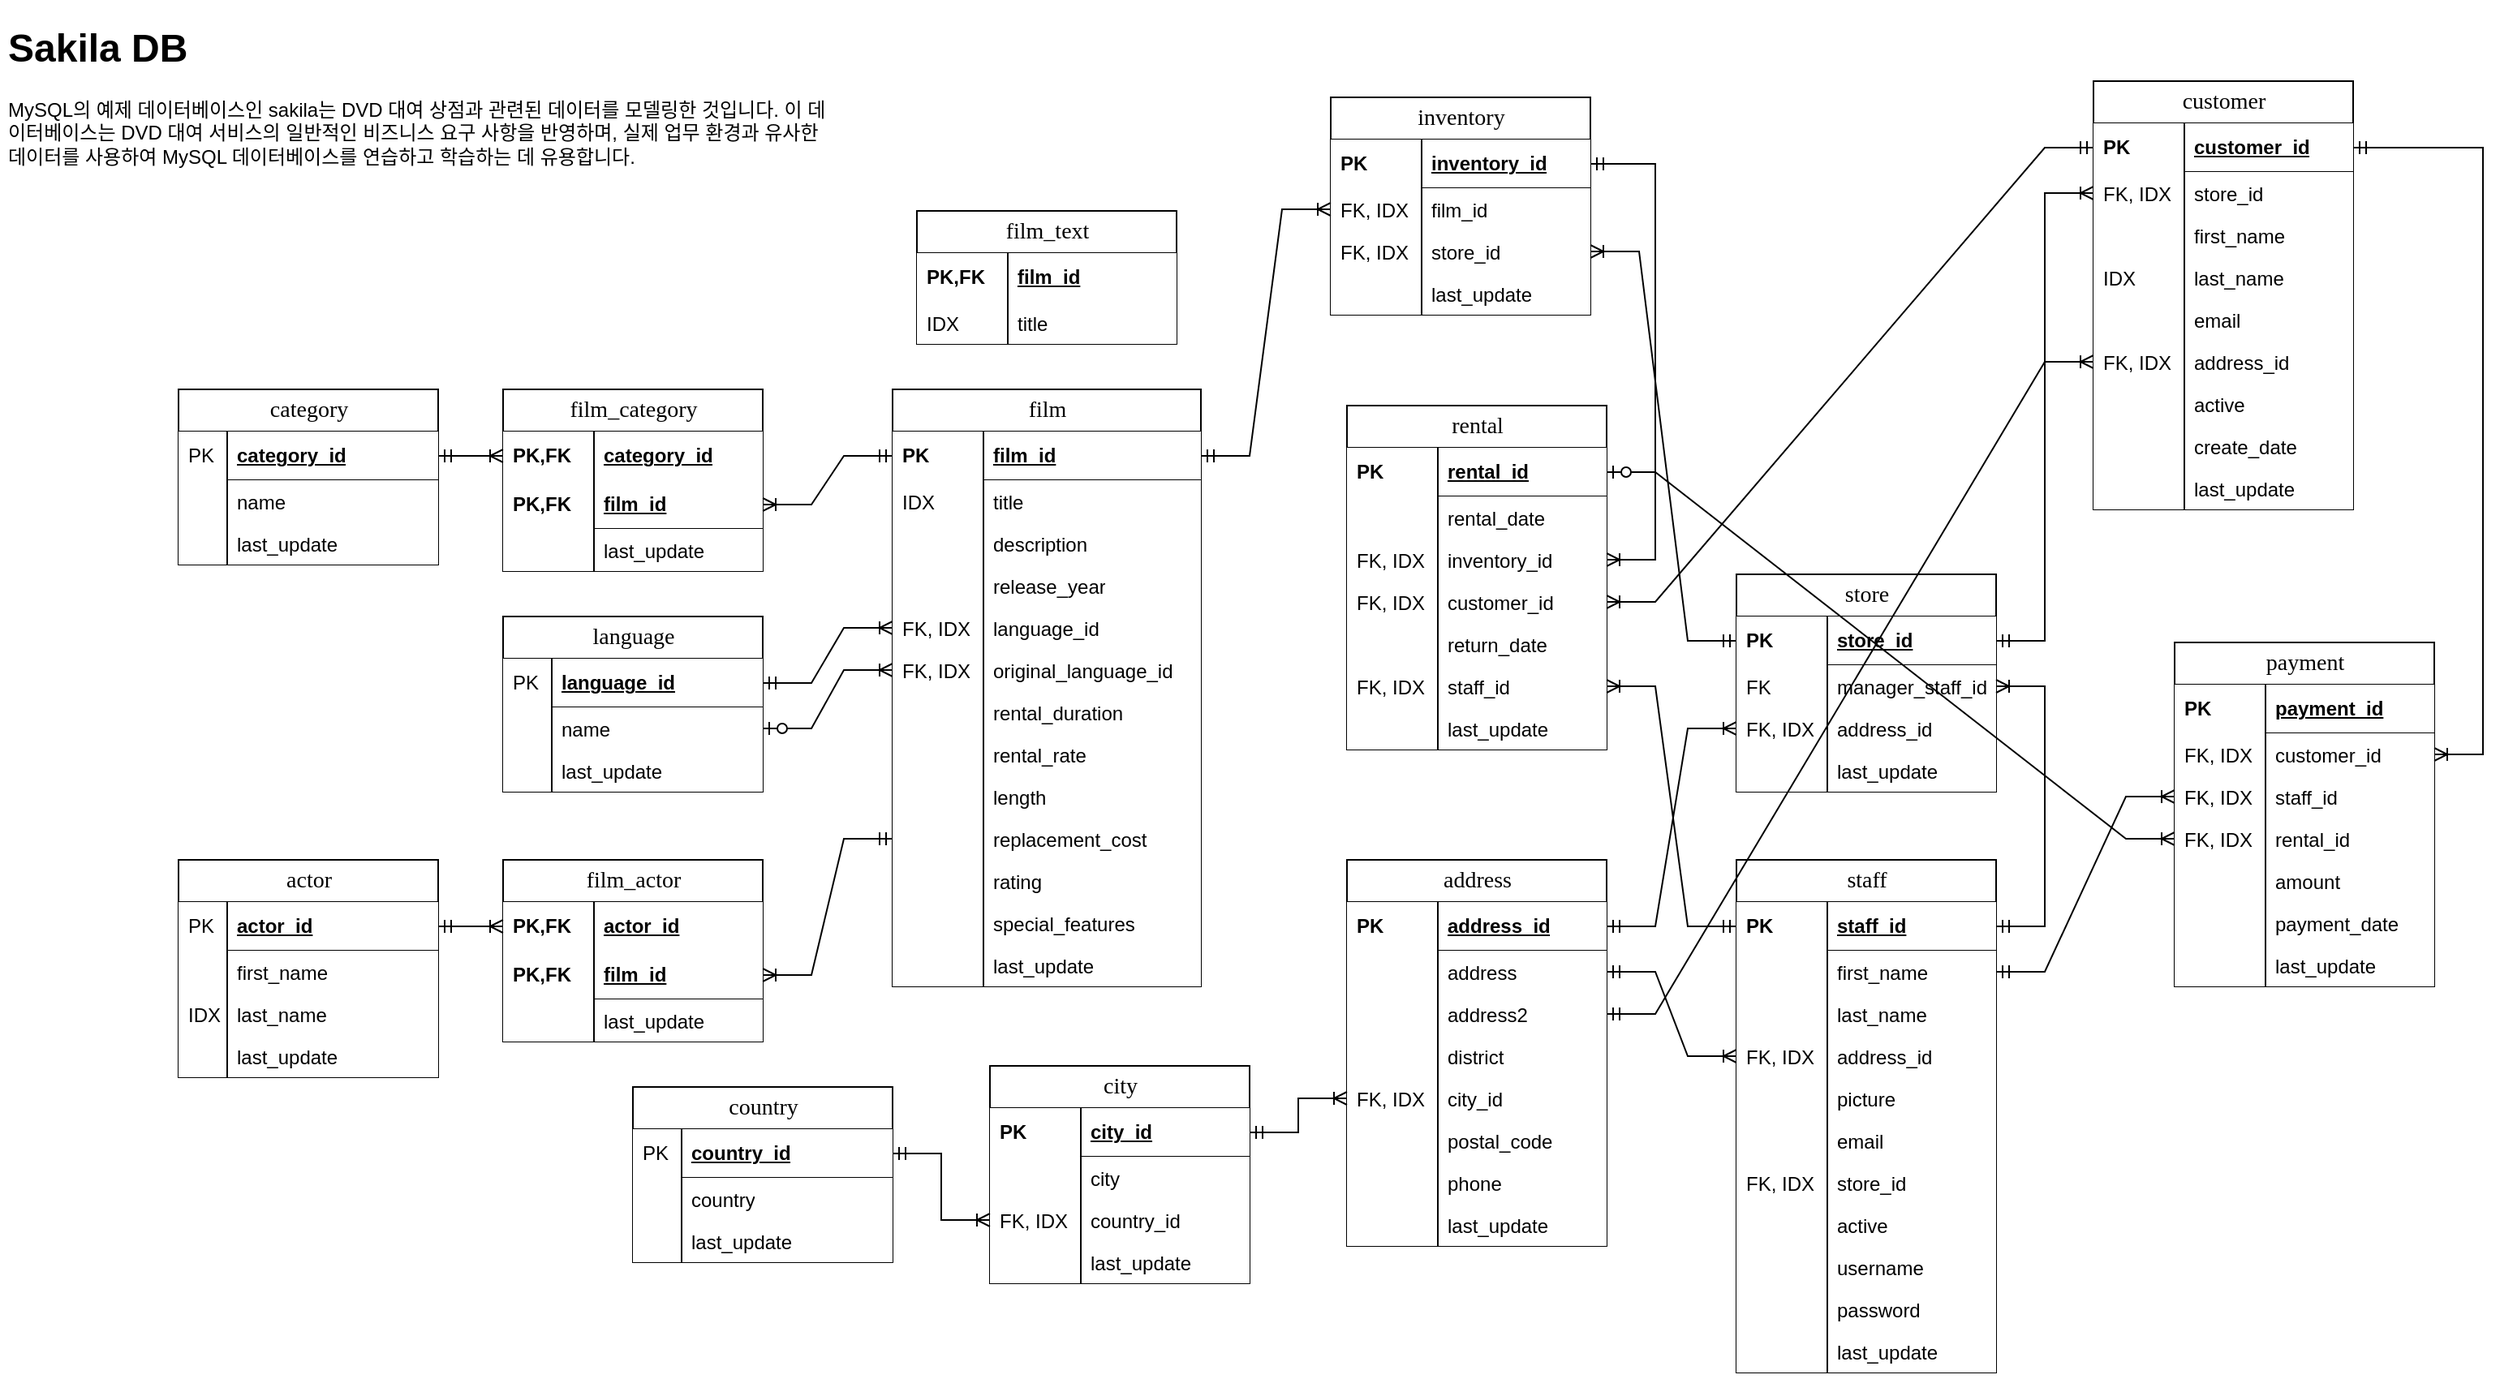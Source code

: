 <mxfile version="20.3.0" type="device"><diagram name="Page-1" id="e56a1550-8fbb-45ad-956c-1786394a9013"><mxGraphModel dx="1673" dy="1008" grid="1" gridSize="10" guides="1" tooltips="1" connect="1" arrows="1" fold="1" page="1" pageScale="1" pageWidth="2000" pageHeight="1500" background="none" math="0" shadow="0"><root><mxCell id="0"/><mxCell id="1" parent="0"/><mxCell id="2e49270ec7c68f3f-80" value="actor" style="swimlane;html=1;fontStyle=0;childLayout=stackLayout;horizontal=1;startSize=26;horizontalStack=0;resizeParent=1;resizeLast=0;collapsible=1;marginBottom=0;swimlaneFillColor=#ffffff;align=center;rounded=0;shadow=0;comic=0;labelBackgroundColor=none;strokeWidth=1;fontFamily=Verdana;fontSize=14;" parent="1" vertex="1"><mxGeometry x="360" y="852" width="160" height="134" as="geometry"/></mxCell><mxCell id="2e49270ec7c68f3f-81" value="actor_id" style="shape=partialRectangle;top=0;left=0;right=0;bottom=1;html=1;align=left;verticalAlign=middle;spacingLeft=34;spacingRight=4;whiteSpace=wrap;overflow=hidden;rotatable=0;points=[[0,0.5],[1,0.5]];portConstraint=eastwest;dropTarget=0;fontStyle=5;" parent="2e49270ec7c68f3f-80" vertex="1"><mxGeometry y="26" width="160" height="30" as="geometry"/></mxCell><mxCell id="2e49270ec7c68f3f-82" value="PK" style="shape=partialRectangle;top=0;left=0;bottom=0;html=1;align=left;verticalAlign=middle;spacingLeft=4;spacingRight=4;whiteSpace=wrap;overflow=hidden;rotatable=0;points=[];portConstraint=eastwest;part=1;" parent="2e49270ec7c68f3f-81" vertex="1" connectable="0"><mxGeometry width="30" height="30" as="geometry"/></mxCell><mxCell id="2e49270ec7c68f3f-83" value="first_name" style="shape=partialRectangle;top=0;left=0;right=0;bottom=0;html=1;align=left;verticalAlign=top;spacingLeft=34;spacingRight=4;whiteSpace=wrap;overflow=hidden;rotatable=0;points=[[0,0.5],[1,0.5]];portConstraint=eastwest;dropTarget=0;" parent="2e49270ec7c68f3f-80" vertex="1"><mxGeometry y="56" width="160" height="26" as="geometry"/></mxCell><mxCell id="2e49270ec7c68f3f-84" value="" style="shape=partialRectangle;top=0;left=0;bottom=0;html=1;align=left;verticalAlign=top;spacingLeft=4;spacingRight=4;whiteSpace=wrap;overflow=hidden;rotatable=0;points=[];portConstraint=eastwest;part=1;" parent="2e49270ec7c68f3f-83" vertex="1" connectable="0"><mxGeometry width="30" height="26" as="geometry"/></mxCell><mxCell id="2e49270ec7c68f3f-85" value="last_name" style="shape=partialRectangle;top=0;left=0;right=0;bottom=0;html=1;align=left;verticalAlign=top;spacingLeft=34;spacingRight=4;whiteSpace=wrap;overflow=hidden;rotatable=0;points=[[0,0.5],[1,0.5]];portConstraint=eastwest;dropTarget=0;" parent="2e49270ec7c68f3f-80" vertex="1"><mxGeometry y="82" width="160" height="26" as="geometry"/></mxCell><mxCell id="2e49270ec7c68f3f-86" value="IDX&lt;br&gt;" style="shape=partialRectangle;top=0;left=0;bottom=0;html=1;align=left;verticalAlign=top;spacingLeft=4;spacingRight=4;whiteSpace=wrap;overflow=hidden;rotatable=0;points=[];portConstraint=eastwest;part=1;" parent="2e49270ec7c68f3f-85" vertex="1" connectable="0"><mxGeometry width="30" height="26" as="geometry"/></mxCell><mxCell id="2e49270ec7c68f3f-87" value="last_update" style="shape=partialRectangle;top=0;left=0;right=0;bottom=0;html=1;align=left;verticalAlign=top;spacingLeft=34;spacingRight=4;whiteSpace=wrap;overflow=hidden;rotatable=0;points=[[0,0.5],[1,0.5]];portConstraint=eastwest;dropTarget=0;" parent="2e49270ec7c68f3f-80" vertex="1"><mxGeometry y="108" width="160" height="26" as="geometry"/></mxCell><mxCell id="2e49270ec7c68f3f-88" value="" style="shape=partialRectangle;top=0;left=0;bottom=0;html=1;align=left;verticalAlign=top;spacingLeft=4;spacingRight=4;whiteSpace=wrap;overflow=hidden;rotatable=0;points=[];portConstraint=eastwest;part=1;" parent="2e49270ec7c68f3f-87" vertex="1" connectable="0"><mxGeometry width="30" height="26" as="geometry"/></mxCell><mxCell id="fkfZqqtqbeMBnoXbfJWK-21" value="address" style="swimlane;html=1;fontStyle=0;childLayout=stackLayout;horizontal=1;startSize=26;horizontalStack=0;resizeParent=1;resizeLast=0;collapsible=1;marginBottom=0;swimlaneFillColor=#ffffff;align=center;rounded=0;shadow=0;comic=0;labelBackgroundColor=none;strokeWidth=1;fontFamily=Verdana;fontSize=14;" parent="1" vertex="1"><mxGeometry x="1080" y="852" width="160" height="238" as="geometry"/></mxCell><mxCell id="fkfZqqtqbeMBnoXbfJWK-24" value="address_id" style="shape=partialRectangle;top=0;left=0;right=0;bottom=1;html=1;align=left;verticalAlign=middle;spacingLeft=60;spacingRight=4;whiteSpace=wrap;overflow=hidden;rotatable=0;points=[[0,0.5],[1,0.5]];portConstraint=eastwest;dropTarget=0;fontStyle=5;" parent="fkfZqqtqbeMBnoXbfJWK-21" vertex="1"><mxGeometry y="26" width="160" height="30" as="geometry"/></mxCell><mxCell id="fkfZqqtqbeMBnoXbfJWK-25" value="PK" style="shape=partialRectangle;fontStyle=1;top=0;left=0;bottom=0;html=1;align=left;verticalAlign=middle;spacingLeft=4;spacingRight=4;whiteSpace=wrap;overflow=hidden;rotatable=0;points=[];portConstraint=eastwest;part=1;" parent="fkfZqqtqbeMBnoXbfJWK-24" vertex="1" connectable="0"><mxGeometry width="56" height="30" as="geometry"/></mxCell><mxCell id="fkfZqqtqbeMBnoXbfJWK-26" value="address" style="shape=partialRectangle;top=0;left=0;right=0;bottom=0;html=1;align=left;verticalAlign=top;spacingLeft=60;spacingRight=4;whiteSpace=wrap;overflow=hidden;rotatable=0;points=[[0,0.5],[1,0.5]];portConstraint=eastwest;dropTarget=0;" parent="fkfZqqtqbeMBnoXbfJWK-21" vertex="1"><mxGeometry y="56" width="160" height="26" as="geometry"/></mxCell><mxCell id="fkfZqqtqbeMBnoXbfJWK-27" value="" style="shape=partialRectangle;top=0;left=0;bottom=0;html=1;align=left;verticalAlign=top;spacingLeft=4;spacingRight=4;whiteSpace=wrap;overflow=hidden;rotatable=0;points=[];portConstraint=eastwest;part=1;" parent="fkfZqqtqbeMBnoXbfJWK-26" vertex="1" connectable="0"><mxGeometry width="56" height="26" as="geometry"/></mxCell><mxCell id="fkfZqqtqbeMBnoXbfJWK-28" value="address2" style="shape=partialRectangle;top=0;left=0;right=0;bottom=0;html=1;align=left;verticalAlign=top;spacingLeft=60;spacingRight=4;whiteSpace=wrap;overflow=hidden;rotatable=0;points=[[0,0.5],[1,0.5]];portConstraint=eastwest;dropTarget=0;" parent="fkfZqqtqbeMBnoXbfJWK-21" vertex="1"><mxGeometry y="82" width="160" height="26" as="geometry"/></mxCell><mxCell id="fkfZqqtqbeMBnoXbfJWK-29" value="" style="shape=partialRectangle;top=0;left=0;bottom=0;html=1;align=left;verticalAlign=top;spacingLeft=4;spacingRight=4;whiteSpace=wrap;overflow=hidden;rotatable=0;points=[];portConstraint=eastwest;part=1;" parent="fkfZqqtqbeMBnoXbfJWK-28" vertex="1" connectable="0"><mxGeometry width="56" height="26" as="geometry"/></mxCell><mxCell id="fkfZqqtqbeMBnoXbfJWK-30" value="district" style="shape=partialRectangle;top=0;left=0;right=0;bottom=0;html=1;align=left;verticalAlign=top;spacingLeft=60;spacingRight=4;whiteSpace=wrap;overflow=hidden;rotatable=0;points=[[0,0.5],[1,0.5]];portConstraint=eastwest;dropTarget=0;" parent="fkfZqqtqbeMBnoXbfJWK-21" vertex="1"><mxGeometry y="108" width="160" height="26" as="geometry"/></mxCell><mxCell id="fkfZqqtqbeMBnoXbfJWK-31" value="" style="shape=partialRectangle;top=0;left=0;bottom=0;html=1;align=left;verticalAlign=top;spacingLeft=4;spacingRight=4;whiteSpace=wrap;overflow=hidden;rotatable=0;points=[];portConstraint=eastwest;part=1;" parent="fkfZqqtqbeMBnoXbfJWK-30" vertex="1" connectable="0"><mxGeometry width="56" height="26" as="geometry"/></mxCell><mxCell id="fkfZqqtqbeMBnoXbfJWK-32" value="city_id" style="shape=partialRectangle;top=0;left=0;right=0;bottom=0;html=1;align=left;verticalAlign=top;spacingLeft=60;spacingRight=4;whiteSpace=wrap;overflow=hidden;rotatable=0;points=[[0,0.5],[1,0.5]];portConstraint=eastwest;dropTarget=0;" parent="fkfZqqtqbeMBnoXbfJWK-21" vertex="1"><mxGeometry y="134" width="160" height="26" as="geometry"/></mxCell><mxCell id="fkfZqqtqbeMBnoXbfJWK-33" value="FK, IDX" style="shape=partialRectangle;top=0;left=0;bottom=0;html=1;align=left;verticalAlign=top;spacingLeft=4;spacingRight=4;whiteSpace=wrap;overflow=hidden;rotatable=0;points=[];portConstraint=eastwest;part=1;" parent="fkfZqqtqbeMBnoXbfJWK-32" vertex="1" connectable="0"><mxGeometry width="56" height="26" as="geometry"/></mxCell><mxCell id="fkfZqqtqbeMBnoXbfJWK-34" value="postal_code" style="shape=partialRectangle;top=0;left=0;right=0;bottom=0;html=1;align=left;verticalAlign=top;spacingLeft=60;spacingRight=4;whiteSpace=wrap;overflow=hidden;rotatable=0;points=[[0,0.5],[1,0.5]];portConstraint=eastwest;dropTarget=0;" parent="fkfZqqtqbeMBnoXbfJWK-21" vertex="1"><mxGeometry y="160" width="160" height="26" as="geometry"/></mxCell><mxCell id="fkfZqqtqbeMBnoXbfJWK-35" value="" style="shape=partialRectangle;top=0;left=0;bottom=0;html=1;align=left;verticalAlign=top;spacingLeft=4;spacingRight=4;whiteSpace=wrap;overflow=hidden;rotatable=0;points=[];portConstraint=eastwest;part=1;" parent="fkfZqqtqbeMBnoXbfJWK-34" vertex="1" connectable="0"><mxGeometry width="56" height="26" as="geometry"/></mxCell><mxCell id="fkfZqqtqbeMBnoXbfJWK-36" value="phone" style="shape=partialRectangle;top=0;left=0;right=0;bottom=0;html=1;align=left;verticalAlign=top;spacingLeft=60;spacingRight=4;whiteSpace=wrap;overflow=hidden;rotatable=0;points=[[0,0.5],[1,0.5]];portConstraint=eastwest;dropTarget=0;" parent="fkfZqqtqbeMBnoXbfJWK-21" vertex="1"><mxGeometry y="186" width="160" height="26" as="geometry"/></mxCell><mxCell id="fkfZqqtqbeMBnoXbfJWK-37" value="" style="shape=partialRectangle;top=0;left=0;bottom=0;html=1;align=left;verticalAlign=top;spacingLeft=4;spacingRight=4;whiteSpace=wrap;overflow=hidden;rotatable=0;points=[];portConstraint=eastwest;part=1;" parent="fkfZqqtqbeMBnoXbfJWK-36" vertex="1" connectable="0"><mxGeometry width="56" height="26" as="geometry"/></mxCell><mxCell id="fkfZqqtqbeMBnoXbfJWK-38" value="last_update" style="shape=partialRectangle;top=0;left=0;right=0;bottom=0;html=1;align=left;verticalAlign=top;spacingLeft=60;spacingRight=4;whiteSpace=wrap;overflow=hidden;rotatable=0;points=[[0,0.5],[1,0.5]];portConstraint=eastwest;dropTarget=0;" parent="fkfZqqtqbeMBnoXbfJWK-21" vertex="1"><mxGeometry y="212" width="160" height="26" as="geometry"/></mxCell><mxCell id="fkfZqqtqbeMBnoXbfJWK-39" value="" style="shape=partialRectangle;top=0;left=0;bottom=0;html=1;align=left;verticalAlign=top;spacingLeft=4;spacingRight=4;whiteSpace=wrap;overflow=hidden;rotatable=0;points=[];portConstraint=eastwest;part=1;" parent="fkfZqqtqbeMBnoXbfJWK-38" vertex="1" connectable="0"><mxGeometry width="56" height="26" as="geometry"/></mxCell><mxCell id="fkfZqqtqbeMBnoXbfJWK-42" value="city" style="swimlane;html=1;fontStyle=0;childLayout=stackLayout;horizontal=1;startSize=26;horizontalStack=0;resizeParent=1;resizeLast=0;collapsible=1;marginBottom=0;swimlaneFillColor=#ffffff;align=center;rounded=0;shadow=0;comic=0;labelBackgroundColor=none;strokeWidth=1;fontFamily=Verdana;fontSize=14;" parent="1" vertex="1"><mxGeometry x="860" y="979" width="160" height="134" as="geometry"/></mxCell><mxCell id="fkfZqqtqbeMBnoXbfJWK-43" value="city_id" style="shape=partialRectangle;top=0;left=0;right=0;bottom=1;html=1;align=left;verticalAlign=middle;spacingLeft=60;spacingRight=4;whiteSpace=wrap;overflow=hidden;rotatable=0;points=[[0,0.5],[1,0.5]];portConstraint=eastwest;dropTarget=0;fontStyle=5;" parent="fkfZqqtqbeMBnoXbfJWK-42" vertex="1"><mxGeometry y="26" width="160" height="30" as="geometry"/></mxCell><mxCell id="fkfZqqtqbeMBnoXbfJWK-44" value="PK" style="shape=partialRectangle;fontStyle=1;top=0;left=0;bottom=0;html=1;align=left;verticalAlign=middle;spacingLeft=4;spacingRight=4;whiteSpace=wrap;overflow=hidden;rotatable=0;points=[];portConstraint=eastwest;part=1;" parent="fkfZqqtqbeMBnoXbfJWK-43" vertex="1" connectable="0"><mxGeometry width="56" height="30" as="geometry"/></mxCell><mxCell id="fkfZqqtqbeMBnoXbfJWK-45" value="city" style="shape=partialRectangle;top=0;left=0;right=0;bottom=0;html=1;align=left;verticalAlign=top;spacingLeft=60;spacingRight=4;whiteSpace=wrap;overflow=hidden;rotatable=0;points=[[0,0.5],[1,0.5]];portConstraint=eastwest;dropTarget=0;" parent="fkfZqqtqbeMBnoXbfJWK-42" vertex="1"><mxGeometry y="56" width="160" height="26" as="geometry"/></mxCell><mxCell id="fkfZqqtqbeMBnoXbfJWK-46" value="" style="shape=partialRectangle;top=0;left=0;bottom=0;html=1;align=left;verticalAlign=top;spacingLeft=4;spacingRight=4;whiteSpace=wrap;overflow=hidden;rotatable=0;points=[];portConstraint=eastwest;part=1;" parent="fkfZqqtqbeMBnoXbfJWK-45" vertex="1" connectable="0"><mxGeometry width="56" height="26" as="geometry"/></mxCell><mxCell id="fkfZqqtqbeMBnoXbfJWK-47" value="country_id" style="shape=partialRectangle;top=0;left=0;right=0;bottom=0;html=1;align=left;verticalAlign=top;spacingLeft=60;spacingRight=4;whiteSpace=wrap;overflow=hidden;rotatable=0;points=[[0,0.5],[1,0.5]];portConstraint=eastwest;dropTarget=0;" parent="fkfZqqtqbeMBnoXbfJWK-42" vertex="1"><mxGeometry y="82" width="160" height="26" as="geometry"/></mxCell><mxCell id="fkfZqqtqbeMBnoXbfJWK-48" value="FK, IDX" style="shape=partialRectangle;top=0;left=0;bottom=0;html=1;align=left;verticalAlign=top;spacingLeft=4;spacingRight=4;whiteSpace=wrap;overflow=hidden;rotatable=0;points=[];portConstraint=eastwest;part=1;" parent="fkfZqqtqbeMBnoXbfJWK-47" vertex="1" connectable="0"><mxGeometry width="56" height="26" as="geometry"/></mxCell><mxCell id="fkfZqqtqbeMBnoXbfJWK-49" value="last_update" style="shape=partialRectangle;top=0;left=0;right=0;bottom=0;html=1;align=left;verticalAlign=top;spacingLeft=60;spacingRight=4;whiteSpace=wrap;overflow=hidden;rotatable=0;points=[[0,0.5],[1,0.5]];portConstraint=eastwest;dropTarget=0;" parent="fkfZqqtqbeMBnoXbfJWK-42" vertex="1"><mxGeometry y="108" width="160" height="26" as="geometry"/></mxCell><mxCell id="fkfZqqtqbeMBnoXbfJWK-50" value="" style="shape=partialRectangle;top=0;left=0;bottom=0;html=1;align=left;verticalAlign=top;spacingLeft=4;spacingRight=4;whiteSpace=wrap;overflow=hidden;rotatable=0;points=[];portConstraint=eastwest;part=1;" parent="fkfZqqtqbeMBnoXbfJWK-49" vertex="1" connectable="0"><mxGeometry width="56" height="26" as="geometry"/></mxCell><mxCell id="fkfZqqtqbeMBnoXbfJWK-73" value="country" style="swimlane;html=1;fontStyle=0;childLayout=stackLayout;horizontal=1;startSize=26;horizontalStack=0;resizeParent=1;resizeLast=0;collapsible=1;marginBottom=0;swimlaneFillColor=#ffffff;align=center;rounded=0;shadow=0;comic=0;labelBackgroundColor=none;strokeWidth=1;fontFamily=Verdana;fontSize=14;" parent="1" vertex="1"><mxGeometry x="640" y="992" width="160" height="108" as="geometry"/></mxCell><mxCell id="fkfZqqtqbeMBnoXbfJWK-74" value="country_id" style="shape=partialRectangle;top=0;left=0;right=0;bottom=1;html=1;align=left;verticalAlign=middle;spacingLeft=34;spacingRight=4;whiteSpace=wrap;overflow=hidden;rotatable=0;points=[[0,0.5],[1,0.5]];portConstraint=eastwest;dropTarget=0;fontStyle=5;" parent="fkfZqqtqbeMBnoXbfJWK-73" vertex="1"><mxGeometry y="26" width="160" height="30" as="geometry"/></mxCell><mxCell id="fkfZqqtqbeMBnoXbfJWK-75" value="PK" style="shape=partialRectangle;top=0;left=0;bottom=0;html=1;align=left;verticalAlign=middle;spacingLeft=4;spacingRight=4;whiteSpace=wrap;overflow=hidden;rotatable=0;points=[];portConstraint=eastwest;part=1;" parent="fkfZqqtqbeMBnoXbfJWK-74" vertex="1" connectable="0"><mxGeometry width="30" height="30" as="geometry"/></mxCell><mxCell id="fkfZqqtqbeMBnoXbfJWK-76" value="country" style="shape=partialRectangle;top=0;left=0;right=0;bottom=0;html=1;align=left;verticalAlign=top;spacingLeft=34;spacingRight=4;whiteSpace=wrap;overflow=hidden;rotatable=0;points=[[0,0.5],[1,0.5]];portConstraint=eastwest;dropTarget=0;" parent="fkfZqqtqbeMBnoXbfJWK-73" vertex="1"><mxGeometry y="56" width="160" height="26" as="geometry"/></mxCell><mxCell id="fkfZqqtqbeMBnoXbfJWK-77" value="" style="shape=partialRectangle;top=0;left=0;bottom=0;html=1;align=left;verticalAlign=top;spacingLeft=4;spacingRight=4;whiteSpace=wrap;overflow=hidden;rotatable=0;points=[];portConstraint=eastwest;part=1;" parent="fkfZqqtqbeMBnoXbfJWK-76" vertex="1" connectable="0"><mxGeometry width="30" height="26" as="geometry"/></mxCell><mxCell id="fkfZqqtqbeMBnoXbfJWK-78" value="last_update" style="shape=partialRectangle;top=0;left=0;right=0;bottom=0;html=1;align=left;verticalAlign=top;spacingLeft=34;spacingRight=4;whiteSpace=wrap;overflow=hidden;rotatable=0;points=[[0,0.5],[1,0.5]];portConstraint=eastwest;dropTarget=0;" parent="fkfZqqtqbeMBnoXbfJWK-73" vertex="1"><mxGeometry y="82" width="160" height="26" as="geometry"/></mxCell><mxCell id="fkfZqqtqbeMBnoXbfJWK-79" value="" style="shape=partialRectangle;top=0;left=0;bottom=0;html=1;align=left;verticalAlign=top;spacingLeft=4;spacingRight=4;whiteSpace=wrap;overflow=hidden;rotatable=0;points=[];portConstraint=eastwest;part=1;" parent="fkfZqqtqbeMBnoXbfJWK-78" vertex="1" connectable="0"><mxGeometry width="30" height="26" as="geometry"/></mxCell><mxCell id="fkfZqqtqbeMBnoXbfJWK-82" value="category" style="swimlane;html=1;fontStyle=0;childLayout=stackLayout;horizontal=1;startSize=26;horizontalStack=0;resizeParent=1;resizeLast=0;collapsible=1;marginBottom=0;swimlaneFillColor=#ffffff;align=center;rounded=0;shadow=0;comic=0;labelBackgroundColor=none;strokeWidth=1;fontFamily=Verdana;fontSize=14;" parent="1" vertex="1"><mxGeometry x="360" y="562" width="160" height="108" as="geometry"/></mxCell><mxCell id="fkfZqqtqbeMBnoXbfJWK-83" value="category_id" style="shape=partialRectangle;top=0;left=0;right=0;bottom=1;html=1;align=left;verticalAlign=middle;spacingLeft=34;spacingRight=4;whiteSpace=wrap;overflow=hidden;rotatable=0;points=[[0,0.5],[1,0.5]];portConstraint=eastwest;dropTarget=0;fontStyle=5;" parent="fkfZqqtqbeMBnoXbfJWK-82" vertex="1"><mxGeometry y="26" width="160" height="30" as="geometry"/></mxCell><mxCell id="fkfZqqtqbeMBnoXbfJWK-84" value="PK" style="shape=partialRectangle;top=0;left=0;bottom=0;html=1;align=left;verticalAlign=middle;spacingLeft=4;spacingRight=4;whiteSpace=wrap;overflow=hidden;rotatable=0;points=[];portConstraint=eastwest;part=1;" parent="fkfZqqtqbeMBnoXbfJWK-83" vertex="1" connectable="0"><mxGeometry width="30" height="30" as="geometry"/></mxCell><mxCell id="fkfZqqtqbeMBnoXbfJWK-85" value="name" style="shape=partialRectangle;top=0;left=0;right=0;bottom=0;html=1;align=left;verticalAlign=top;spacingLeft=34;spacingRight=4;whiteSpace=wrap;overflow=hidden;rotatable=0;points=[[0,0.5],[1,0.5]];portConstraint=eastwest;dropTarget=0;" parent="fkfZqqtqbeMBnoXbfJWK-82" vertex="1"><mxGeometry y="56" width="160" height="26" as="geometry"/></mxCell><mxCell id="fkfZqqtqbeMBnoXbfJWK-86" value="" style="shape=partialRectangle;top=0;left=0;bottom=0;html=1;align=left;verticalAlign=top;spacingLeft=4;spacingRight=4;whiteSpace=wrap;overflow=hidden;rotatable=0;points=[];portConstraint=eastwest;part=1;" parent="fkfZqqtqbeMBnoXbfJWK-85" vertex="1" connectable="0"><mxGeometry width="30" height="26" as="geometry"/></mxCell><mxCell id="fkfZqqtqbeMBnoXbfJWK-87" value="last_update" style="shape=partialRectangle;top=0;left=0;right=0;bottom=0;html=1;align=left;verticalAlign=top;spacingLeft=34;spacingRight=4;whiteSpace=wrap;overflow=hidden;rotatable=0;points=[[0,0.5],[1,0.5]];portConstraint=eastwest;dropTarget=0;" parent="fkfZqqtqbeMBnoXbfJWK-82" vertex="1"><mxGeometry y="82" width="160" height="26" as="geometry"/></mxCell><mxCell id="fkfZqqtqbeMBnoXbfJWK-88" value="" style="shape=partialRectangle;top=0;left=0;bottom=0;html=1;align=left;verticalAlign=top;spacingLeft=4;spacingRight=4;whiteSpace=wrap;overflow=hidden;rotatable=0;points=[];portConstraint=eastwest;part=1;" parent="fkfZqqtqbeMBnoXbfJWK-87" vertex="1" connectable="0"><mxGeometry width="30" height="26" as="geometry"/></mxCell><mxCell id="fkfZqqtqbeMBnoXbfJWK-89" value="customer" style="swimlane;html=1;fontStyle=0;childLayout=stackLayout;horizontal=1;startSize=26;horizontalStack=0;resizeParent=1;resizeLast=0;collapsible=1;marginBottom=0;swimlaneFillColor=#ffffff;align=center;rounded=0;shadow=0;comic=0;labelBackgroundColor=none;strokeWidth=1;fontFamily=Verdana;fontSize=14;" parent="1" vertex="1"><mxGeometry x="1540" y="372" width="160" height="264" as="geometry"/></mxCell><mxCell id="fkfZqqtqbeMBnoXbfJWK-92" value="customer_id" style="shape=partialRectangle;top=0;left=0;right=0;bottom=1;html=1;align=left;verticalAlign=middle;spacingLeft=60;spacingRight=4;whiteSpace=wrap;overflow=hidden;rotatable=0;points=[[0,0.5],[1,0.5]];portConstraint=eastwest;dropTarget=0;fontStyle=5;" parent="fkfZqqtqbeMBnoXbfJWK-89" vertex="1"><mxGeometry y="26" width="160" height="30" as="geometry"/></mxCell><mxCell id="fkfZqqtqbeMBnoXbfJWK-93" value="PK" style="shape=partialRectangle;fontStyle=1;top=0;left=0;bottom=0;html=1;align=left;verticalAlign=middle;spacingLeft=4;spacingRight=4;whiteSpace=wrap;overflow=hidden;rotatable=0;points=[];portConstraint=eastwest;part=1;" parent="fkfZqqtqbeMBnoXbfJWK-92" vertex="1" connectable="0"><mxGeometry width="56" height="30" as="geometry"/></mxCell><mxCell id="fkfZqqtqbeMBnoXbfJWK-94" value="store_id" style="shape=partialRectangle;top=0;left=0;right=0;bottom=0;html=1;align=left;verticalAlign=top;spacingLeft=60;spacingRight=4;whiteSpace=wrap;overflow=hidden;rotatable=0;points=[[0,0.5],[1,0.5]];portConstraint=eastwest;dropTarget=0;" parent="fkfZqqtqbeMBnoXbfJWK-89" vertex="1"><mxGeometry y="56" width="160" height="26" as="geometry"/></mxCell><mxCell id="fkfZqqtqbeMBnoXbfJWK-95" value="FK, IDX" style="shape=partialRectangle;top=0;left=0;bottom=0;html=1;align=left;verticalAlign=top;spacingLeft=4;spacingRight=4;whiteSpace=wrap;overflow=hidden;rotatable=0;points=[];portConstraint=eastwest;part=1;" parent="fkfZqqtqbeMBnoXbfJWK-94" vertex="1" connectable="0"><mxGeometry width="56" height="26" as="geometry"/></mxCell><mxCell id="fkfZqqtqbeMBnoXbfJWK-108" value="first_name" style="shape=partialRectangle;top=0;left=0;right=0;bottom=0;html=1;align=left;verticalAlign=top;spacingLeft=60;spacingRight=4;whiteSpace=wrap;overflow=hidden;rotatable=0;points=[[0,0.5],[1,0.5]];portConstraint=eastwest;dropTarget=0;" parent="fkfZqqtqbeMBnoXbfJWK-89" vertex="1"><mxGeometry y="82" width="160" height="26" as="geometry"/></mxCell><mxCell id="fkfZqqtqbeMBnoXbfJWK-109" value="" style="shape=partialRectangle;top=0;left=0;bottom=0;html=1;align=left;verticalAlign=top;spacingLeft=4;spacingRight=4;whiteSpace=wrap;overflow=hidden;rotatable=0;points=[];portConstraint=eastwest;part=1;" parent="fkfZqqtqbeMBnoXbfJWK-108" vertex="1" connectable="0"><mxGeometry width="56" height="26" as="geometry"/></mxCell><mxCell id="fkfZqqtqbeMBnoXbfJWK-110" value="last_name" style="shape=partialRectangle;top=0;left=0;right=0;bottom=0;html=1;align=left;verticalAlign=top;spacingLeft=60;spacingRight=4;whiteSpace=wrap;overflow=hidden;rotatable=0;points=[[0,0.5],[1,0.5]];portConstraint=eastwest;dropTarget=0;" parent="fkfZqqtqbeMBnoXbfJWK-89" vertex="1"><mxGeometry y="108" width="160" height="26" as="geometry"/></mxCell><mxCell id="fkfZqqtqbeMBnoXbfJWK-111" value="IDX" style="shape=partialRectangle;top=0;left=0;bottom=0;html=1;align=left;verticalAlign=top;spacingLeft=4;spacingRight=4;whiteSpace=wrap;overflow=hidden;rotatable=0;points=[];portConstraint=eastwest;part=1;" parent="fkfZqqtqbeMBnoXbfJWK-110" vertex="1" connectable="0"><mxGeometry width="56" height="26" as="geometry"/></mxCell><mxCell id="fkfZqqtqbeMBnoXbfJWK-112" value="email" style="shape=partialRectangle;top=0;left=0;right=0;bottom=0;html=1;align=left;verticalAlign=top;spacingLeft=60;spacingRight=4;whiteSpace=wrap;overflow=hidden;rotatable=0;points=[[0,0.5],[1,0.5]];portConstraint=eastwest;dropTarget=0;" parent="fkfZqqtqbeMBnoXbfJWK-89" vertex="1"><mxGeometry y="134" width="160" height="26" as="geometry"/></mxCell><mxCell id="fkfZqqtqbeMBnoXbfJWK-113" value="" style="shape=partialRectangle;top=0;left=0;bottom=0;html=1;align=left;verticalAlign=top;spacingLeft=4;spacingRight=4;whiteSpace=wrap;overflow=hidden;rotatable=0;points=[];portConstraint=eastwest;part=1;" parent="fkfZqqtqbeMBnoXbfJWK-112" vertex="1" connectable="0"><mxGeometry width="56" height="26" as="geometry"/></mxCell><mxCell id="fkfZqqtqbeMBnoXbfJWK-114" value="address_id" style="shape=partialRectangle;top=0;left=0;right=0;bottom=0;html=1;align=left;verticalAlign=top;spacingLeft=60;spacingRight=4;whiteSpace=wrap;overflow=hidden;rotatable=0;points=[[0,0.5],[1,0.5]];portConstraint=eastwest;dropTarget=0;" parent="fkfZqqtqbeMBnoXbfJWK-89" vertex="1"><mxGeometry y="160" width="160" height="26" as="geometry"/></mxCell><mxCell id="fkfZqqtqbeMBnoXbfJWK-115" value="FK, IDX" style="shape=partialRectangle;top=0;left=0;bottom=0;html=1;align=left;verticalAlign=top;spacingLeft=4;spacingRight=4;whiteSpace=wrap;overflow=hidden;rotatable=0;points=[];portConstraint=eastwest;part=1;" parent="fkfZqqtqbeMBnoXbfJWK-114" vertex="1" connectable="0"><mxGeometry width="56" height="26" as="geometry"/></mxCell><mxCell id="fkfZqqtqbeMBnoXbfJWK-116" value="active" style="shape=partialRectangle;top=0;left=0;right=0;bottom=0;html=1;align=left;verticalAlign=top;spacingLeft=60;spacingRight=4;whiteSpace=wrap;overflow=hidden;rotatable=0;points=[[0,0.5],[1,0.5]];portConstraint=eastwest;dropTarget=0;" parent="fkfZqqtqbeMBnoXbfJWK-89" vertex="1"><mxGeometry y="186" width="160" height="26" as="geometry"/></mxCell><mxCell id="fkfZqqtqbeMBnoXbfJWK-117" value="" style="shape=partialRectangle;top=0;left=0;bottom=0;html=1;align=left;verticalAlign=top;spacingLeft=4;spacingRight=4;whiteSpace=wrap;overflow=hidden;rotatable=0;points=[];portConstraint=eastwest;part=1;" parent="fkfZqqtqbeMBnoXbfJWK-116" vertex="1" connectable="0"><mxGeometry width="56" height="26" as="geometry"/></mxCell><mxCell id="fkfZqqtqbeMBnoXbfJWK-118" value="create_date" style="shape=partialRectangle;top=0;left=0;right=0;bottom=0;html=1;align=left;verticalAlign=top;spacingLeft=60;spacingRight=4;whiteSpace=wrap;overflow=hidden;rotatable=0;points=[[0,0.5],[1,0.5]];portConstraint=eastwest;dropTarget=0;" parent="fkfZqqtqbeMBnoXbfJWK-89" vertex="1"><mxGeometry y="212" width="160" height="26" as="geometry"/></mxCell><mxCell id="fkfZqqtqbeMBnoXbfJWK-119" value="" style="shape=partialRectangle;top=0;left=0;bottom=0;html=1;align=left;verticalAlign=top;spacingLeft=4;spacingRight=4;whiteSpace=wrap;overflow=hidden;rotatable=0;points=[];portConstraint=eastwest;part=1;" parent="fkfZqqtqbeMBnoXbfJWK-118" vertex="1" connectable="0"><mxGeometry width="56" height="26" as="geometry"/></mxCell><mxCell id="fkfZqqtqbeMBnoXbfJWK-120" value="last_update" style="shape=partialRectangle;top=0;left=0;right=0;bottom=0;html=1;align=left;verticalAlign=top;spacingLeft=60;spacingRight=4;whiteSpace=wrap;overflow=hidden;rotatable=0;points=[[0,0.5],[1,0.5]];portConstraint=eastwest;dropTarget=0;" parent="fkfZqqtqbeMBnoXbfJWK-89" vertex="1"><mxGeometry y="238" width="160" height="26" as="geometry"/></mxCell><mxCell id="fkfZqqtqbeMBnoXbfJWK-121" value="" style="shape=partialRectangle;top=0;left=0;bottom=0;html=1;align=left;verticalAlign=top;spacingLeft=4;spacingRight=4;whiteSpace=wrap;overflow=hidden;rotatable=0;points=[];portConstraint=eastwest;part=1;" parent="fkfZqqtqbeMBnoXbfJWK-120" vertex="1" connectable="0"><mxGeometry width="56" height="26" as="geometry"/></mxCell><mxCell id="fkfZqqtqbeMBnoXbfJWK-122" value="film" style="swimlane;html=1;fontStyle=0;childLayout=stackLayout;horizontal=1;startSize=26;horizontalStack=0;resizeParent=1;resizeLast=0;collapsible=1;marginBottom=0;swimlaneFillColor=#ffffff;align=center;rounded=0;shadow=0;comic=0;labelBackgroundColor=none;strokeWidth=1;fontFamily=Verdana;fontSize=14;" parent="1" vertex="1"><mxGeometry x="800" y="562" width="190" height="368" as="geometry"/></mxCell><mxCell id="fkfZqqtqbeMBnoXbfJWK-123" value="film_id" style="shape=partialRectangle;top=0;left=0;right=0;bottom=1;html=1;align=left;verticalAlign=middle;spacingLeft=60;spacingRight=4;whiteSpace=wrap;overflow=hidden;rotatable=0;points=[[0,0.5],[1,0.5]];portConstraint=eastwest;dropTarget=0;fontStyle=5;" parent="fkfZqqtqbeMBnoXbfJWK-122" vertex="1"><mxGeometry y="26" width="190" height="30" as="geometry"/></mxCell><mxCell id="fkfZqqtqbeMBnoXbfJWK-124" value="PK" style="shape=partialRectangle;fontStyle=1;top=0;left=0;bottom=0;html=1;align=left;verticalAlign=middle;spacingLeft=4;spacingRight=4;whiteSpace=wrap;overflow=hidden;rotatable=0;points=[];portConstraint=eastwest;part=1;" parent="fkfZqqtqbeMBnoXbfJWK-123" vertex="1" connectable="0"><mxGeometry width="56" height="30" as="geometry"/></mxCell><mxCell id="fkfZqqtqbeMBnoXbfJWK-125" value="title" style="shape=partialRectangle;top=0;left=0;right=0;bottom=0;html=1;align=left;verticalAlign=top;spacingLeft=60;spacingRight=4;whiteSpace=wrap;overflow=hidden;rotatable=0;points=[[0,0.5],[1,0.5]];portConstraint=eastwest;dropTarget=0;" parent="fkfZqqtqbeMBnoXbfJWK-122" vertex="1"><mxGeometry y="56" width="190" height="26" as="geometry"/></mxCell><mxCell id="fkfZqqtqbeMBnoXbfJWK-126" value="IDX" style="shape=partialRectangle;top=0;left=0;bottom=0;html=1;align=left;verticalAlign=top;spacingLeft=4;spacingRight=4;whiteSpace=wrap;overflow=hidden;rotatable=0;points=[];portConstraint=eastwest;part=1;" parent="fkfZqqtqbeMBnoXbfJWK-125" vertex="1" connectable="0"><mxGeometry width="56" height="26" as="geometry"/></mxCell><mxCell id="fkfZqqtqbeMBnoXbfJWK-127" value="description" style="shape=partialRectangle;top=0;left=0;right=0;bottom=0;html=1;align=left;verticalAlign=top;spacingLeft=60;spacingRight=4;whiteSpace=wrap;overflow=hidden;rotatable=0;points=[[0,0.5],[1,0.5]];portConstraint=eastwest;dropTarget=0;" parent="fkfZqqtqbeMBnoXbfJWK-122" vertex="1"><mxGeometry y="82" width="190" height="26" as="geometry"/></mxCell><mxCell id="fkfZqqtqbeMBnoXbfJWK-128" value="" style="shape=partialRectangle;top=0;left=0;bottom=0;html=1;align=left;verticalAlign=top;spacingLeft=4;spacingRight=4;whiteSpace=wrap;overflow=hidden;rotatable=0;points=[];portConstraint=eastwest;part=1;" parent="fkfZqqtqbeMBnoXbfJWK-127" vertex="1" connectable="0"><mxGeometry width="56" height="26" as="geometry"/></mxCell><mxCell id="fkfZqqtqbeMBnoXbfJWK-129" value="release_year" style="shape=partialRectangle;top=0;left=0;right=0;bottom=0;html=1;align=left;verticalAlign=top;spacingLeft=60;spacingRight=4;whiteSpace=wrap;overflow=hidden;rotatable=0;points=[[0,0.5],[1,0.5]];portConstraint=eastwest;dropTarget=0;" parent="fkfZqqtqbeMBnoXbfJWK-122" vertex="1"><mxGeometry y="108" width="190" height="26" as="geometry"/></mxCell><mxCell id="fkfZqqtqbeMBnoXbfJWK-130" value="" style="shape=partialRectangle;top=0;left=0;bottom=0;html=1;align=left;verticalAlign=top;spacingLeft=4;spacingRight=4;whiteSpace=wrap;overflow=hidden;rotatable=0;points=[];portConstraint=eastwest;part=1;" parent="fkfZqqtqbeMBnoXbfJWK-129" vertex="1" connectable="0"><mxGeometry width="56" height="26" as="geometry"/></mxCell><mxCell id="fkfZqqtqbeMBnoXbfJWK-131" value="language_id" style="shape=partialRectangle;top=0;left=0;right=0;bottom=0;html=1;align=left;verticalAlign=top;spacingLeft=60;spacingRight=4;whiteSpace=wrap;overflow=hidden;rotatable=0;points=[[0,0.5],[1,0.5]];portConstraint=eastwest;dropTarget=0;" parent="fkfZqqtqbeMBnoXbfJWK-122" vertex="1"><mxGeometry y="134" width="190" height="26" as="geometry"/></mxCell><mxCell id="fkfZqqtqbeMBnoXbfJWK-132" value="FK, IDX" style="shape=partialRectangle;top=0;left=0;bottom=0;html=1;align=left;verticalAlign=top;spacingLeft=4;spacingRight=4;whiteSpace=wrap;overflow=hidden;rotatable=0;points=[];portConstraint=eastwest;part=1;" parent="fkfZqqtqbeMBnoXbfJWK-131" vertex="1" connectable="0"><mxGeometry width="56" height="26" as="geometry"/></mxCell><mxCell id="fkfZqqtqbeMBnoXbfJWK-133" value="original_language_id" style="shape=partialRectangle;top=0;left=0;right=0;bottom=0;html=1;align=left;verticalAlign=top;spacingLeft=60;spacingRight=4;whiteSpace=wrap;overflow=hidden;rotatable=0;points=[[0,0.5],[1,0.5]];portConstraint=eastwest;dropTarget=0;" parent="fkfZqqtqbeMBnoXbfJWK-122" vertex="1"><mxGeometry y="160" width="190" height="26" as="geometry"/></mxCell><mxCell id="fkfZqqtqbeMBnoXbfJWK-134" value="FK, IDX" style="shape=partialRectangle;top=0;left=0;bottom=0;html=1;align=left;verticalAlign=top;spacingLeft=4;spacingRight=4;whiteSpace=wrap;overflow=hidden;rotatable=0;points=[];portConstraint=eastwest;part=1;" parent="fkfZqqtqbeMBnoXbfJWK-133" vertex="1" connectable="0"><mxGeometry width="56" height="26" as="geometry"/></mxCell><mxCell id="fkfZqqtqbeMBnoXbfJWK-135" value="rental_duration" style="shape=partialRectangle;top=0;left=0;right=0;bottom=0;html=1;align=left;verticalAlign=top;spacingLeft=60;spacingRight=4;whiteSpace=wrap;overflow=hidden;rotatable=0;points=[[0,0.5],[1,0.5]];portConstraint=eastwest;dropTarget=0;" parent="fkfZqqtqbeMBnoXbfJWK-122" vertex="1"><mxGeometry y="186" width="190" height="26" as="geometry"/></mxCell><mxCell id="fkfZqqtqbeMBnoXbfJWK-136" value="" style="shape=partialRectangle;top=0;left=0;bottom=0;html=1;align=left;verticalAlign=top;spacingLeft=4;spacingRight=4;whiteSpace=wrap;overflow=hidden;rotatable=0;points=[];portConstraint=eastwest;part=1;" parent="fkfZqqtqbeMBnoXbfJWK-135" vertex="1" connectable="0"><mxGeometry width="56" height="26" as="geometry"/></mxCell><mxCell id="fkfZqqtqbeMBnoXbfJWK-137" value="rental_rate" style="shape=partialRectangle;top=0;left=0;right=0;bottom=0;html=1;align=left;verticalAlign=top;spacingLeft=60;spacingRight=4;whiteSpace=wrap;overflow=hidden;rotatable=0;points=[[0,0.5],[1,0.5]];portConstraint=eastwest;dropTarget=0;" parent="fkfZqqtqbeMBnoXbfJWK-122" vertex="1"><mxGeometry y="212" width="190" height="26" as="geometry"/></mxCell><mxCell id="fkfZqqtqbeMBnoXbfJWK-138" value="" style="shape=partialRectangle;top=0;left=0;bottom=0;html=1;align=left;verticalAlign=top;spacingLeft=4;spacingRight=4;whiteSpace=wrap;overflow=hidden;rotatable=0;points=[];portConstraint=eastwest;part=1;" parent="fkfZqqtqbeMBnoXbfJWK-137" vertex="1" connectable="0"><mxGeometry width="56" height="26" as="geometry"/></mxCell><mxCell id="fkfZqqtqbeMBnoXbfJWK-139" value="length" style="shape=partialRectangle;top=0;left=0;right=0;bottom=0;html=1;align=left;verticalAlign=top;spacingLeft=60;spacingRight=4;whiteSpace=wrap;overflow=hidden;rotatable=0;points=[[0,0.5],[1,0.5]];portConstraint=eastwest;dropTarget=0;" parent="fkfZqqtqbeMBnoXbfJWK-122" vertex="1"><mxGeometry y="238" width="190" height="26" as="geometry"/></mxCell><mxCell id="fkfZqqtqbeMBnoXbfJWK-140" value="" style="shape=partialRectangle;top=0;left=0;bottom=0;html=1;align=left;verticalAlign=top;spacingLeft=4;spacingRight=4;whiteSpace=wrap;overflow=hidden;rotatable=0;points=[];portConstraint=eastwest;part=1;" parent="fkfZqqtqbeMBnoXbfJWK-139" vertex="1" connectable="0"><mxGeometry width="56" height="26" as="geometry"/></mxCell><mxCell id="fkfZqqtqbeMBnoXbfJWK-141" value="replacement_cost" style="shape=partialRectangle;top=0;left=0;right=0;bottom=0;html=1;align=left;verticalAlign=top;spacingLeft=60;spacingRight=4;whiteSpace=wrap;overflow=hidden;rotatable=0;points=[[0,0.5],[1,0.5]];portConstraint=eastwest;dropTarget=0;" parent="fkfZqqtqbeMBnoXbfJWK-122" vertex="1"><mxGeometry y="264" width="190" height="26" as="geometry"/></mxCell><mxCell id="fkfZqqtqbeMBnoXbfJWK-142" value="" style="shape=partialRectangle;top=0;left=0;bottom=0;html=1;align=left;verticalAlign=top;spacingLeft=4;spacingRight=4;whiteSpace=wrap;overflow=hidden;rotatable=0;points=[];portConstraint=eastwest;part=1;" parent="fkfZqqtqbeMBnoXbfJWK-141" vertex="1" connectable="0"><mxGeometry width="56" height="26" as="geometry"/></mxCell><mxCell id="fkfZqqtqbeMBnoXbfJWK-143" value="rating" style="shape=partialRectangle;top=0;left=0;right=0;bottom=0;html=1;align=left;verticalAlign=top;spacingLeft=60;spacingRight=4;whiteSpace=wrap;overflow=hidden;rotatable=0;points=[[0,0.5],[1,0.5]];portConstraint=eastwest;dropTarget=0;" parent="fkfZqqtqbeMBnoXbfJWK-122" vertex="1"><mxGeometry y="290" width="190" height="26" as="geometry"/></mxCell><mxCell id="fkfZqqtqbeMBnoXbfJWK-144" value="" style="shape=partialRectangle;top=0;left=0;bottom=0;html=1;align=left;verticalAlign=top;spacingLeft=4;spacingRight=4;whiteSpace=wrap;overflow=hidden;rotatable=0;points=[];portConstraint=eastwest;part=1;" parent="fkfZqqtqbeMBnoXbfJWK-143" vertex="1" connectable="0"><mxGeometry width="56" height="26" as="geometry"/></mxCell><mxCell id="fkfZqqtqbeMBnoXbfJWK-145" value="special_features" style="shape=partialRectangle;top=0;left=0;right=0;bottom=0;html=1;align=left;verticalAlign=top;spacingLeft=60;spacingRight=4;whiteSpace=wrap;overflow=hidden;rotatable=0;points=[[0,0.5],[1,0.5]];portConstraint=eastwest;dropTarget=0;" parent="fkfZqqtqbeMBnoXbfJWK-122" vertex="1"><mxGeometry y="316" width="190" height="26" as="geometry"/></mxCell><mxCell id="fkfZqqtqbeMBnoXbfJWK-146" value="" style="shape=partialRectangle;top=0;left=0;bottom=0;html=1;align=left;verticalAlign=top;spacingLeft=4;spacingRight=4;whiteSpace=wrap;overflow=hidden;rotatable=0;points=[];portConstraint=eastwest;part=1;" parent="fkfZqqtqbeMBnoXbfJWK-145" vertex="1" connectable="0"><mxGeometry width="56" height="26" as="geometry"/></mxCell><mxCell id="fkfZqqtqbeMBnoXbfJWK-147" value="last_update" style="shape=partialRectangle;top=0;left=0;right=0;bottom=0;html=1;align=left;verticalAlign=top;spacingLeft=60;spacingRight=4;whiteSpace=wrap;overflow=hidden;rotatable=0;points=[[0,0.5],[1,0.5]];portConstraint=eastwest;dropTarget=0;" parent="fkfZqqtqbeMBnoXbfJWK-122" vertex="1"><mxGeometry y="342" width="190" height="26" as="geometry"/></mxCell><mxCell id="fkfZqqtqbeMBnoXbfJWK-148" value="" style="shape=partialRectangle;top=0;left=0;bottom=0;html=1;align=left;verticalAlign=top;spacingLeft=4;spacingRight=4;whiteSpace=wrap;overflow=hidden;rotatable=0;points=[];portConstraint=eastwest;part=1;" parent="fkfZqqtqbeMBnoXbfJWK-147" vertex="1" connectable="0"><mxGeometry width="56" height="26" as="geometry"/></mxCell><mxCell id="fkfZqqtqbeMBnoXbfJWK-149" value="film_actor" style="swimlane;html=1;fontStyle=0;childLayout=stackLayout;horizontal=1;startSize=26;horizontalStack=0;resizeParent=1;resizeLast=0;collapsible=1;marginBottom=0;swimlaneFillColor=#ffffff;align=center;rounded=0;shadow=0;comic=0;labelBackgroundColor=none;strokeWidth=1;fontFamily=Verdana;fontSize=14;" parent="1" vertex="1"><mxGeometry x="560" y="852" width="160" height="112" as="geometry"/></mxCell><mxCell id="fkfZqqtqbeMBnoXbfJWK-150" value="actor_id" style="shape=partialRectangle;top=0;left=0;right=0;bottom=0;html=1;align=left;verticalAlign=middle;spacingLeft=60;spacingRight=4;whiteSpace=wrap;overflow=hidden;rotatable=0;points=[[0,0.5],[1,0.5]];portConstraint=eastwest;dropTarget=0;fontStyle=5;" parent="fkfZqqtqbeMBnoXbfJWK-149" vertex="1"><mxGeometry y="26" width="160" height="30" as="geometry"/></mxCell><mxCell id="fkfZqqtqbeMBnoXbfJWK-151" value="PK,FK" style="shape=partialRectangle;fontStyle=1;top=0;left=0;bottom=0;html=1;align=left;verticalAlign=middle;spacingLeft=4;spacingRight=4;whiteSpace=wrap;overflow=hidden;rotatable=0;points=[];portConstraint=eastwest;part=1;" parent="fkfZqqtqbeMBnoXbfJWK-150" vertex="1" connectable="0"><mxGeometry width="56" height="30" as="geometry"/></mxCell><mxCell id="fkfZqqtqbeMBnoXbfJWK-152" value="film_id" style="shape=partialRectangle;top=0;left=0;right=0;bottom=1;html=1;align=left;verticalAlign=middle;spacingLeft=60;spacingRight=4;whiteSpace=wrap;overflow=hidden;rotatable=0;points=[[0,0.5],[1,0.5]];portConstraint=eastwest;dropTarget=0;fontStyle=5;" parent="fkfZqqtqbeMBnoXbfJWK-149" vertex="1"><mxGeometry y="56" width="160" height="30" as="geometry"/></mxCell><mxCell id="fkfZqqtqbeMBnoXbfJWK-153" value="PK,FK" style="shape=partialRectangle;fontStyle=1;top=0;left=0;bottom=0;html=1;align=left;verticalAlign=middle;spacingLeft=4;spacingRight=4;whiteSpace=wrap;overflow=hidden;rotatable=0;points=[];portConstraint=eastwest;part=1;" parent="fkfZqqtqbeMBnoXbfJWK-152" vertex="1" connectable="0"><mxGeometry width="56" height="30" as="geometry"/></mxCell><mxCell id="fkfZqqtqbeMBnoXbfJWK-154" value="last_update" style="shape=partialRectangle;top=0;left=0;right=0;bottom=0;html=1;align=left;verticalAlign=top;spacingLeft=60;spacingRight=4;whiteSpace=wrap;overflow=hidden;rotatable=0;points=[[0,0.5],[1,0.5]];portConstraint=eastwest;dropTarget=0;" parent="fkfZqqtqbeMBnoXbfJWK-149" vertex="1"><mxGeometry y="86" width="160" height="26" as="geometry"/></mxCell><mxCell id="fkfZqqtqbeMBnoXbfJWK-155" value="" style="shape=partialRectangle;top=0;left=0;bottom=0;html=1;align=left;verticalAlign=top;spacingLeft=4;spacingRight=4;whiteSpace=wrap;overflow=hidden;rotatable=0;points=[];portConstraint=eastwest;part=1;" parent="fkfZqqtqbeMBnoXbfJWK-154" vertex="1" connectable="0"><mxGeometry width="56" height="26" as="geometry"/></mxCell><mxCell id="fkfZqqtqbeMBnoXbfJWK-156" value="film_category" style="swimlane;html=1;fontStyle=0;childLayout=stackLayout;horizontal=1;startSize=26;horizontalStack=0;resizeParent=1;resizeLast=0;collapsible=1;marginBottom=0;swimlaneFillColor=#ffffff;align=center;rounded=0;shadow=0;comic=0;labelBackgroundColor=none;strokeWidth=1;fontFamily=Verdana;fontSize=14;" parent="1" vertex="1"><mxGeometry x="560" y="562" width="160" height="112" as="geometry"/></mxCell><mxCell id="fkfZqqtqbeMBnoXbfJWK-157" value="category_id" style="shape=partialRectangle;top=0;left=0;right=0;bottom=0;html=1;align=left;verticalAlign=middle;spacingLeft=60;spacingRight=4;whiteSpace=wrap;overflow=hidden;rotatable=0;points=[[0,0.5],[1,0.5]];portConstraint=eastwest;dropTarget=0;fontStyle=5;" parent="fkfZqqtqbeMBnoXbfJWK-156" vertex="1"><mxGeometry y="26" width="160" height="30" as="geometry"/></mxCell><mxCell id="fkfZqqtqbeMBnoXbfJWK-158" value="PK,FK" style="shape=partialRectangle;fontStyle=1;top=0;left=0;bottom=0;html=1;align=left;verticalAlign=middle;spacingLeft=4;spacingRight=4;whiteSpace=wrap;overflow=hidden;rotatable=0;points=[];portConstraint=eastwest;part=1;" parent="fkfZqqtqbeMBnoXbfJWK-157" vertex="1" connectable="0"><mxGeometry width="56" height="30" as="geometry"/></mxCell><mxCell id="fkfZqqtqbeMBnoXbfJWK-159" value="film_id" style="shape=partialRectangle;top=0;left=0;right=0;bottom=1;html=1;align=left;verticalAlign=middle;spacingLeft=60;spacingRight=4;whiteSpace=wrap;overflow=hidden;rotatable=0;points=[[0,0.5],[1,0.5]];portConstraint=eastwest;dropTarget=0;fontStyle=5;" parent="fkfZqqtqbeMBnoXbfJWK-156" vertex="1"><mxGeometry y="56" width="160" height="30" as="geometry"/></mxCell><mxCell id="fkfZqqtqbeMBnoXbfJWK-160" value="PK,FK" style="shape=partialRectangle;fontStyle=1;top=0;left=0;bottom=0;html=1;align=left;verticalAlign=middle;spacingLeft=4;spacingRight=4;whiteSpace=wrap;overflow=hidden;rotatable=0;points=[];portConstraint=eastwest;part=1;" parent="fkfZqqtqbeMBnoXbfJWK-159" vertex="1" connectable="0"><mxGeometry width="56" height="30" as="geometry"/></mxCell><mxCell id="fkfZqqtqbeMBnoXbfJWK-161" value="last_update" style="shape=partialRectangle;top=0;left=0;right=0;bottom=0;html=1;align=left;verticalAlign=top;spacingLeft=60;spacingRight=4;whiteSpace=wrap;overflow=hidden;rotatable=0;points=[[0,0.5],[1,0.5]];portConstraint=eastwest;dropTarget=0;" parent="fkfZqqtqbeMBnoXbfJWK-156" vertex="1"><mxGeometry y="86" width="160" height="26" as="geometry"/></mxCell><mxCell id="fkfZqqtqbeMBnoXbfJWK-162" value="" style="shape=partialRectangle;top=0;left=0;bottom=0;html=1;align=left;verticalAlign=top;spacingLeft=4;spacingRight=4;whiteSpace=wrap;overflow=hidden;rotatable=0;points=[];portConstraint=eastwest;part=1;" parent="fkfZqqtqbeMBnoXbfJWK-161" vertex="1" connectable="0"><mxGeometry width="56" height="26" as="geometry"/></mxCell><mxCell id="fkfZqqtqbeMBnoXbfJWK-163" value="film_text" style="swimlane;html=1;fontStyle=0;childLayout=stackLayout;horizontal=1;startSize=26;horizontalStack=0;resizeParent=1;resizeLast=0;collapsible=1;marginBottom=0;swimlaneFillColor=#ffffff;align=center;rounded=0;shadow=0;comic=0;labelBackgroundColor=none;strokeWidth=1;fontFamily=Verdana;fontSize=14;" parent="1" vertex="1"><mxGeometry x="815" y="452" width="160" height="82" as="geometry"/></mxCell><mxCell id="fkfZqqtqbeMBnoXbfJWK-164" value="film_id" style="shape=partialRectangle;top=0;left=0;right=0;bottom=0;html=1;align=left;verticalAlign=middle;spacingLeft=60;spacingRight=4;whiteSpace=wrap;overflow=hidden;rotatable=0;points=[[0,0.5],[1,0.5]];portConstraint=eastwest;dropTarget=0;fontStyle=5;" parent="fkfZqqtqbeMBnoXbfJWK-163" vertex="1"><mxGeometry y="26" width="160" height="30" as="geometry"/></mxCell><mxCell id="fkfZqqtqbeMBnoXbfJWK-165" value="PK,FK" style="shape=partialRectangle;fontStyle=1;top=0;left=0;bottom=0;html=1;align=left;verticalAlign=middle;spacingLeft=4;spacingRight=4;whiteSpace=wrap;overflow=hidden;rotatable=0;points=[];portConstraint=eastwest;part=1;" parent="fkfZqqtqbeMBnoXbfJWK-164" vertex="1" connectable="0"><mxGeometry width="56" height="30" as="geometry"/></mxCell><mxCell id="fkfZqqtqbeMBnoXbfJWK-168" value="title" style="shape=partialRectangle;top=0;left=0;right=0;bottom=0;html=1;align=left;verticalAlign=top;spacingLeft=60;spacingRight=4;whiteSpace=wrap;overflow=hidden;rotatable=0;points=[[0,0.5],[1,0.5]];portConstraint=eastwest;dropTarget=0;" parent="fkfZqqtqbeMBnoXbfJWK-163" vertex="1"><mxGeometry y="56" width="160" height="26" as="geometry"/></mxCell><mxCell id="fkfZqqtqbeMBnoXbfJWK-169" value="IDX" style="shape=partialRectangle;top=0;left=0;bottom=0;html=1;align=left;verticalAlign=top;spacingLeft=4;spacingRight=4;whiteSpace=wrap;overflow=hidden;rotatable=0;points=[];portConstraint=eastwest;part=1;" parent="fkfZqqtqbeMBnoXbfJWK-168" vertex="1" connectable="0"><mxGeometry width="56" height="26" as="geometry"/></mxCell><mxCell id="fkfZqqtqbeMBnoXbfJWK-170" value="inventory" style="swimlane;html=1;fontStyle=0;childLayout=stackLayout;horizontal=1;startSize=26;horizontalStack=0;resizeParent=1;resizeLast=0;collapsible=1;marginBottom=0;swimlaneFillColor=#ffffff;align=center;rounded=0;shadow=0;comic=0;labelBackgroundColor=none;strokeWidth=1;fontFamily=Verdana;fontSize=14;" parent="1" vertex="1"><mxGeometry x="1070" y="382" width="160" height="134" as="geometry"/></mxCell><mxCell id="fkfZqqtqbeMBnoXbfJWK-173" value="inventory_id" style="shape=partialRectangle;top=0;left=0;right=0;bottom=1;html=1;align=left;verticalAlign=middle;spacingLeft=60;spacingRight=4;whiteSpace=wrap;overflow=hidden;rotatable=0;points=[[0,0.5],[1,0.5]];portConstraint=eastwest;dropTarget=0;fontStyle=5;" parent="fkfZqqtqbeMBnoXbfJWK-170" vertex="1"><mxGeometry y="26" width="160" height="30" as="geometry"/></mxCell><mxCell id="fkfZqqtqbeMBnoXbfJWK-174" value="PK" style="shape=partialRectangle;fontStyle=1;top=0;left=0;bottom=0;html=1;align=left;verticalAlign=middle;spacingLeft=4;spacingRight=4;whiteSpace=wrap;overflow=hidden;rotatable=0;points=[];portConstraint=eastwest;part=1;" parent="fkfZqqtqbeMBnoXbfJWK-173" vertex="1" connectable="0"><mxGeometry width="56" height="30" as="geometry"/></mxCell><mxCell id="fkfZqqtqbeMBnoXbfJWK-175" value="film_id" style="shape=partialRectangle;top=0;left=0;right=0;bottom=0;html=1;align=left;verticalAlign=top;spacingLeft=60;spacingRight=4;whiteSpace=wrap;overflow=hidden;rotatable=0;points=[[0,0.5],[1,0.5]];portConstraint=eastwest;dropTarget=0;" parent="fkfZqqtqbeMBnoXbfJWK-170" vertex="1"><mxGeometry y="56" width="160" height="26" as="geometry"/></mxCell><mxCell id="fkfZqqtqbeMBnoXbfJWK-176" value="FK, IDX" style="shape=partialRectangle;top=0;left=0;bottom=0;html=1;align=left;verticalAlign=top;spacingLeft=4;spacingRight=4;whiteSpace=wrap;overflow=hidden;rotatable=0;points=[];portConstraint=eastwest;part=1;" parent="fkfZqqtqbeMBnoXbfJWK-175" vertex="1" connectable="0"><mxGeometry width="56" height="26" as="geometry"/></mxCell><mxCell id="fkfZqqtqbeMBnoXbfJWK-177" value="store_id" style="shape=partialRectangle;top=0;left=0;right=0;bottom=0;html=1;align=left;verticalAlign=top;spacingLeft=60;spacingRight=4;whiteSpace=wrap;overflow=hidden;rotatable=0;points=[[0,0.5],[1,0.5]];portConstraint=eastwest;dropTarget=0;" parent="fkfZqqtqbeMBnoXbfJWK-170" vertex="1"><mxGeometry y="82" width="160" height="26" as="geometry"/></mxCell><mxCell id="fkfZqqtqbeMBnoXbfJWK-178" value="FK, IDX" style="shape=partialRectangle;top=0;left=0;bottom=0;html=1;align=left;verticalAlign=top;spacingLeft=4;spacingRight=4;whiteSpace=wrap;overflow=hidden;rotatable=0;points=[];portConstraint=eastwest;part=1;" parent="fkfZqqtqbeMBnoXbfJWK-177" vertex="1" connectable="0"><mxGeometry width="56" height="26" as="geometry"/></mxCell><mxCell id="fkfZqqtqbeMBnoXbfJWK-179" value="last_update" style="shape=partialRectangle;top=0;left=0;right=0;bottom=0;html=1;align=left;verticalAlign=top;spacingLeft=60;spacingRight=4;whiteSpace=wrap;overflow=hidden;rotatable=0;points=[[0,0.5],[1,0.5]];portConstraint=eastwest;dropTarget=0;" parent="fkfZqqtqbeMBnoXbfJWK-170" vertex="1"><mxGeometry y="108" width="160" height="26" as="geometry"/></mxCell><mxCell id="fkfZqqtqbeMBnoXbfJWK-180" value="" style="shape=partialRectangle;top=0;left=0;bottom=0;html=1;align=left;verticalAlign=top;spacingLeft=4;spacingRight=4;whiteSpace=wrap;overflow=hidden;rotatable=0;points=[];portConstraint=eastwest;part=1;" parent="fkfZqqtqbeMBnoXbfJWK-179" vertex="1" connectable="0"><mxGeometry width="56" height="26" as="geometry"/></mxCell><mxCell id="fkfZqqtqbeMBnoXbfJWK-189" value="language" style="swimlane;html=1;fontStyle=0;childLayout=stackLayout;horizontal=1;startSize=26;horizontalStack=0;resizeParent=1;resizeLast=0;collapsible=1;marginBottom=0;swimlaneFillColor=#ffffff;align=center;rounded=0;shadow=0;comic=0;labelBackgroundColor=none;strokeWidth=1;fontFamily=Verdana;fontSize=14;" parent="1" vertex="1"><mxGeometry x="560" y="702" width="160" height="108" as="geometry"/></mxCell><mxCell id="fkfZqqtqbeMBnoXbfJWK-190" value="language_id" style="shape=partialRectangle;top=0;left=0;right=0;bottom=1;html=1;align=left;verticalAlign=middle;spacingLeft=34;spacingRight=4;whiteSpace=wrap;overflow=hidden;rotatable=0;points=[[0,0.5],[1,0.5]];portConstraint=eastwest;dropTarget=0;fontStyle=5;" parent="fkfZqqtqbeMBnoXbfJWK-189" vertex="1"><mxGeometry y="26" width="160" height="30" as="geometry"/></mxCell><mxCell id="fkfZqqtqbeMBnoXbfJWK-191" value="PK" style="shape=partialRectangle;top=0;left=0;bottom=0;html=1;align=left;verticalAlign=middle;spacingLeft=4;spacingRight=4;whiteSpace=wrap;overflow=hidden;rotatable=0;points=[];portConstraint=eastwest;part=1;" parent="fkfZqqtqbeMBnoXbfJWK-190" vertex="1" connectable="0"><mxGeometry width="30" height="30" as="geometry"/></mxCell><mxCell id="fkfZqqtqbeMBnoXbfJWK-192" value="name" style="shape=partialRectangle;top=0;left=0;right=0;bottom=0;html=1;align=left;verticalAlign=top;spacingLeft=34;spacingRight=4;whiteSpace=wrap;overflow=hidden;rotatable=0;points=[[0,0.5],[1,0.5]];portConstraint=eastwest;dropTarget=0;" parent="fkfZqqtqbeMBnoXbfJWK-189" vertex="1"><mxGeometry y="56" width="160" height="26" as="geometry"/></mxCell><mxCell id="fkfZqqtqbeMBnoXbfJWK-193" value="" style="shape=partialRectangle;top=0;left=0;bottom=0;html=1;align=left;verticalAlign=top;spacingLeft=4;spacingRight=4;whiteSpace=wrap;overflow=hidden;rotatable=0;points=[];portConstraint=eastwest;part=1;" parent="fkfZqqtqbeMBnoXbfJWK-192" vertex="1" connectable="0"><mxGeometry width="30" height="26" as="geometry"/></mxCell><mxCell id="fkfZqqtqbeMBnoXbfJWK-194" value="last_update" style="shape=partialRectangle;top=0;left=0;right=0;bottom=0;html=1;align=left;verticalAlign=top;spacingLeft=34;spacingRight=4;whiteSpace=wrap;overflow=hidden;rotatable=0;points=[[0,0.5],[1,0.5]];portConstraint=eastwest;dropTarget=0;" parent="fkfZqqtqbeMBnoXbfJWK-189" vertex="1"><mxGeometry y="82" width="160" height="26" as="geometry"/></mxCell><mxCell id="fkfZqqtqbeMBnoXbfJWK-195" value="" style="shape=partialRectangle;top=0;left=0;bottom=0;html=1;align=left;verticalAlign=top;spacingLeft=4;spacingRight=4;whiteSpace=wrap;overflow=hidden;rotatable=0;points=[];portConstraint=eastwest;part=1;" parent="fkfZqqtqbeMBnoXbfJWK-194" vertex="1" connectable="0"><mxGeometry width="30" height="26" as="geometry"/></mxCell><mxCell id="fkfZqqtqbeMBnoXbfJWK-196" value="payment" style="swimlane;html=1;fontStyle=0;childLayout=stackLayout;horizontal=1;startSize=26;horizontalStack=0;resizeParent=1;resizeLast=0;collapsible=1;marginBottom=0;swimlaneFillColor=#ffffff;align=center;rounded=0;shadow=0;comic=0;labelBackgroundColor=none;strokeWidth=1;fontFamily=Verdana;fontSize=14;" parent="1" vertex="1"><mxGeometry x="1590" y="718" width="160" height="212" as="geometry"/></mxCell><mxCell id="fkfZqqtqbeMBnoXbfJWK-197" value="payment_id" style="shape=partialRectangle;top=0;left=0;right=0;bottom=1;html=1;align=left;verticalAlign=middle;spacingLeft=60;spacingRight=4;whiteSpace=wrap;overflow=hidden;rotatable=0;points=[[0,0.5],[1,0.5]];portConstraint=eastwest;dropTarget=0;fontStyle=5;" parent="fkfZqqtqbeMBnoXbfJWK-196" vertex="1"><mxGeometry y="26" width="160" height="30" as="geometry"/></mxCell><mxCell id="fkfZqqtqbeMBnoXbfJWK-198" value="PK" style="shape=partialRectangle;fontStyle=1;top=0;left=0;bottom=0;html=1;align=left;verticalAlign=middle;spacingLeft=4;spacingRight=4;whiteSpace=wrap;overflow=hidden;rotatable=0;points=[];portConstraint=eastwest;part=1;" parent="fkfZqqtqbeMBnoXbfJWK-197" vertex="1" connectable="0"><mxGeometry width="56" height="30" as="geometry"/></mxCell><mxCell id="fkfZqqtqbeMBnoXbfJWK-199" value="customer_id" style="shape=partialRectangle;top=0;left=0;right=0;bottom=0;html=1;align=left;verticalAlign=top;spacingLeft=60;spacingRight=4;whiteSpace=wrap;overflow=hidden;rotatable=0;points=[[0,0.5],[1,0.5]];portConstraint=eastwest;dropTarget=0;" parent="fkfZqqtqbeMBnoXbfJWK-196" vertex="1"><mxGeometry y="56" width="160" height="26" as="geometry"/></mxCell><mxCell id="fkfZqqtqbeMBnoXbfJWK-200" value="FK, IDX" style="shape=partialRectangle;top=0;left=0;bottom=0;html=1;align=left;verticalAlign=top;spacingLeft=4;spacingRight=4;whiteSpace=wrap;overflow=hidden;rotatable=0;points=[];portConstraint=eastwest;part=1;" parent="fkfZqqtqbeMBnoXbfJWK-199" vertex="1" connectable="0"><mxGeometry width="56" height="26" as="geometry"/></mxCell><mxCell id="fkfZqqtqbeMBnoXbfJWK-201" value="staff_id" style="shape=partialRectangle;top=0;left=0;right=0;bottom=0;html=1;align=left;verticalAlign=top;spacingLeft=60;spacingRight=4;whiteSpace=wrap;overflow=hidden;rotatable=0;points=[[0,0.5],[1,0.5]];portConstraint=eastwest;dropTarget=0;" parent="fkfZqqtqbeMBnoXbfJWK-196" vertex="1"><mxGeometry y="82" width="160" height="26" as="geometry"/></mxCell><mxCell id="fkfZqqtqbeMBnoXbfJWK-202" value="FK, IDX" style="shape=partialRectangle;top=0;left=0;bottom=0;html=1;align=left;verticalAlign=top;spacingLeft=4;spacingRight=4;whiteSpace=wrap;overflow=hidden;rotatable=0;points=[];portConstraint=eastwest;part=1;" parent="fkfZqqtqbeMBnoXbfJWK-201" vertex="1" connectable="0"><mxGeometry width="56" height="26" as="geometry"/></mxCell><mxCell id="fkfZqqtqbeMBnoXbfJWK-203" value="rental_id" style="shape=partialRectangle;top=0;left=0;right=0;bottom=0;html=1;align=left;verticalAlign=top;spacingLeft=60;spacingRight=4;whiteSpace=wrap;overflow=hidden;rotatable=0;points=[[0,0.5],[1,0.5]];portConstraint=eastwest;dropTarget=0;" parent="fkfZqqtqbeMBnoXbfJWK-196" vertex="1"><mxGeometry y="108" width="160" height="26" as="geometry"/></mxCell><mxCell id="fkfZqqtqbeMBnoXbfJWK-204" value="FK, IDX" style="shape=partialRectangle;top=0;left=0;bottom=0;html=1;align=left;verticalAlign=top;spacingLeft=4;spacingRight=4;whiteSpace=wrap;overflow=hidden;rotatable=0;points=[];portConstraint=eastwest;part=1;" parent="fkfZqqtqbeMBnoXbfJWK-203" vertex="1" connectable="0"><mxGeometry width="56" height="26" as="geometry"/></mxCell><mxCell id="fkfZqqtqbeMBnoXbfJWK-205" value="amount" style="shape=partialRectangle;top=0;left=0;right=0;bottom=0;html=1;align=left;verticalAlign=top;spacingLeft=60;spacingRight=4;whiteSpace=wrap;overflow=hidden;rotatable=0;points=[[0,0.5],[1,0.5]];portConstraint=eastwest;dropTarget=0;" parent="fkfZqqtqbeMBnoXbfJWK-196" vertex="1"><mxGeometry y="134" width="160" height="26" as="geometry"/></mxCell><mxCell id="fkfZqqtqbeMBnoXbfJWK-206" value="" style="shape=partialRectangle;top=0;left=0;bottom=0;html=1;align=left;verticalAlign=top;spacingLeft=4;spacingRight=4;whiteSpace=wrap;overflow=hidden;rotatable=0;points=[];portConstraint=eastwest;part=1;" parent="fkfZqqtqbeMBnoXbfJWK-205" vertex="1" connectable="0"><mxGeometry width="56" height="26" as="geometry"/></mxCell><mxCell id="fkfZqqtqbeMBnoXbfJWK-207" value="payment_date" style="shape=partialRectangle;top=0;left=0;right=0;bottom=0;html=1;align=left;verticalAlign=top;spacingLeft=60;spacingRight=4;whiteSpace=wrap;overflow=hidden;rotatable=0;points=[[0,0.5],[1,0.5]];portConstraint=eastwest;dropTarget=0;" parent="fkfZqqtqbeMBnoXbfJWK-196" vertex="1"><mxGeometry y="160" width="160" height="26" as="geometry"/></mxCell><mxCell id="fkfZqqtqbeMBnoXbfJWK-208" value="" style="shape=partialRectangle;top=0;left=0;bottom=0;html=1;align=left;verticalAlign=top;spacingLeft=4;spacingRight=4;whiteSpace=wrap;overflow=hidden;rotatable=0;points=[];portConstraint=eastwest;part=1;" parent="fkfZqqtqbeMBnoXbfJWK-207" vertex="1" connectable="0"><mxGeometry width="56" height="26" as="geometry"/></mxCell><mxCell id="fkfZqqtqbeMBnoXbfJWK-209" value="last_update" style="shape=partialRectangle;top=0;left=0;right=0;bottom=0;html=1;align=left;verticalAlign=top;spacingLeft=60;spacingRight=4;whiteSpace=wrap;overflow=hidden;rotatable=0;points=[[0,0.5],[1,0.5]];portConstraint=eastwest;dropTarget=0;" parent="fkfZqqtqbeMBnoXbfJWK-196" vertex="1"><mxGeometry y="186" width="160" height="26" as="geometry"/></mxCell><mxCell id="fkfZqqtqbeMBnoXbfJWK-210" value="" style="shape=partialRectangle;top=0;left=0;bottom=0;html=1;align=left;verticalAlign=top;spacingLeft=4;spacingRight=4;whiteSpace=wrap;overflow=hidden;rotatable=0;points=[];portConstraint=eastwest;part=1;" parent="fkfZqqtqbeMBnoXbfJWK-209" vertex="1" connectable="0"><mxGeometry width="56" height="26" as="geometry"/></mxCell><mxCell id="fkfZqqtqbeMBnoXbfJWK-215" value="rental" style="swimlane;html=1;fontStyle=0;childLayout=stackLayout;horizontal=1;startSize=26;horizontalStack=0;resizeParent=1;resizeLast=0;collapsible=1;marginBottom=0;swimlaneFillColor=#ffffff;align=center;rounded=0;shadow=0;comic=0;labelBackgroundColor=none;strokeWidth=1;fontFamily=Verdana;fontSize=14;" parent="1" vertex="1"><mxGeometry x="1080" y="572" width="160" height="212" as="geometry"/></mxCell><mxCell id="fkfZqqtqbeMBnoXbfJWK-216" value="rental_id" style="shape=partialRectangle;top=0;left=0;right=0;bottom=1;html=1;align=left;verticalAlign=middle;spacingLeft=60;spacingRight=4;whiteSpace=wrap;overflow=hidden;rotatable=0;points=[[0,0.5],[1,0.5]];portConstraint=eastwest;dropTarget=0;fontStyle=5;" parent="fkfZqqtqbeMBnoXbfJWK-215" vertex="1"><mxGeometry y="26" width="160" height="30" as="geometry"/></mxCell><mxCell id="fkfZqqtqbeMBnoXbfJWK-217" value="PK" style="shape=partialRectangle;fontStyle=1;top=0;left=0;bottom=0;html=1;align=left;verticalAlign=middle;spacingLeft=4;spacingRight=4;whiteSpace=wrap;overflow=hidden;rotatable=0;points=[];portConstraint=eastwest;part=1;" parent="fkfZqqtqbeMBnoXbfJWK-216" vertex="1" connectable="0"><mxGeometry width="56" height="30" as="geometry"/></mxCell><mxCell id="fkfZqqtqbeMBnoXbfJWK-218" value="rental_date" style="shape=partialRectangle;top=0;left=0;right=0;bottom=0;html=1;align=left;verticalAlign=top;spacingLeft=60;spacingRight=4;whiteSpace=wrap;overflow=hidden;rotatable=0;points=[[0,0.5],[1,0.5]];portConstraint=eastwest;dropTarget=0;" parent="fkfZqqtqbeMBnoXbfJWK-215" vertex="1"><mxGeometry y="56" width="160" height="26" as="geometry"/></mxCell><mxCell id="fkfZqqtqbeMBnoXbfJWK-219" value="" style="shape=partialRectangle;top=0;left=0;bottom=0;html=1;align=left;verticalAlign=top;spacingLeft=4;spacingRight=4;whiteSpace=wrap;overflow=hidden;rotatable=0;points=[];portConstraint=eastwest;part=1;" parent="fkfZqqtqbeMBnoXbfJWK-218" vertex="1" connectable="0"><mxGeometry width="56" height="26" as="geometry"/></mxCell><mxCell id="fkfZqqtqbeMBnoXbfJWK-220" value="inventory_id" style="shape=partialRectangle;top=0;left=0;right=0;bottom=0;html=1;align=left;verticalAlign=top;spacingLeft=60;spacingRight=4;whiteSpace=wrap;overflow=hidden;rotatable=0;points=[[0,0.5],[1,0.5]];portConstraint=eastwest;dropTarget=0;" parent="fkfZqqtqbeMBnoXbfJWK-215" vertex="1"><mxGeometry y="82" width="160" height="26" as="geometry"/></mxCell><mxCell id="fkfZqqtqbeMBnoXbfJWK-221" value="FK, IDX" style="shape=partialRectangle;top=0;left=0;bottom=0;html=1;align=left;verticalAlign=top;spacingLeft=4;spacingRight=4;whiteSpace=wrap;overflow=hidden;rotatable=0;points=[];portConstraint=eastwest;part=1;" parent="fkfZqqtqbeMBnoXbfJWK-220" vertex="1" connectable="0"><mxGeometry width="56" height="26" as="geometry"/></mxCell><mxCell id="fkfZqqtqbeMBnoXbfJWK-222" value="customer_id" style="shape=partialRectangle;top=0;left=0;right=0;bottom=0;html=1;align=left;verticalAlign=top;spacingLeft=60;spacingRight=4;whiteSpace=wrap;overflow=hidden;rotatable=0;points=[[0,0.5],[1,0.5]];portConstraint=eastwest;dropTarget=0;" parent="fkfZqqtqbeMBnoXbfJWK-215" vertex="1"><mxGeometry y="108" width="160" height="26" as="geometry"/></mxCell><mxCell id="fkfZqqtqbeMBnoXbfJWK-223" value="FK, IDX" style="shape=partialRectangle;top=0;left=0;bottom=0;html=1;align=left;verticalAlign=top;spacingLeft=4;spacingRight=4;whiteSpace=wrap;overflow=hidden;rotatable=0;points=[];portConstraint=eastwest;part=1;" parent="fkfZqqtqbeMBnoXbfJWK-222" vertex="1" connectable="0"><mxGeometry width="56" height="26" as="geometry"/></mxCell><mxCell id="fkfZqqtqbeMBnoXbfJWK-224" value="return_date" style="shape=partialRectangle;top=0;left=0;right=0;bottom=0;html=1;align=left;verticalAlign=top;spacingLeft=60;spacingRight=4;whiteSpace=wrap;overflow=hidden;rotatable=0;points=[[0,0.5],[1,0.5]];portConstraint=eastwest;dropTarget=0;" parent="fkfZqqtqbeMBnoXbfJWK-215" vertex="1"><mxGeometry y="134" width="160" height="26" as="geometry"/></mxCell><mxCell id="fkfZqqtqbeMBnoXbfJWK-225" value="" style="shape=partialRectangle;top=0;left=0;bottom=0;html=1;align=left;verticalAlign=top;spacingLeft=4;spacingRight=4;whiteSpace=wrap;overflow=hidden;rotatable=0;points=[];portConstraint=eastwest;part=1;" parent="fkfZqqtqbeMBnoXbfJWK-224" vertex="1" connectable="0"><mxGeometry width="56" height="26" as="geometry"/></mxCell><mxCell id="fkfZqqtqbeMBnoXbfJWK-226" value="staff_id" style="shape=partialRectangle;top=0;left=0;right=0;bottom=0;html=1;align=left;verticalAlign=top;spacingLeft=60;spacingRight=4;whiteSpace=wrap;overflow=hidden;rotatable=0;points=[[0,0.5],[1,0.5]];portConstraint=eastwest;dropTarget=0;" parent="fkfZqqtqbeMBnoXbfJWK-215" vertex="1"><mxGeometry y="160" width="160" height="26" as="geometry"/></mxCell><mxCell id="fkfZqqtqbeMBnoXbfJWK-227" value="FK, IDX" style="shape=partialRectangle;top=0;left=0;bottom=0;html=1;align=left;verticalAlign=top;spacingLeft=4;spacingRight=4;whiteSpace=wrap;overflow=hidden;rotatable=0;points=[];portConstraint=eastwest;part=1;" parent="fkfZqqtqbeMBnoXbfJWK-226" vertex="1" connectable="0"><mxGeometry width="56" height="26" as="geometry"/></mxCell><mxCell id="fkfZqqtqbeMBnoXbfJWK-228" value="last_update" style="shape=partialRectangle;top=0;left=0;right=0;bottom=0;html=1;align=left;verticalAlign=top;spacingLeft=60;spacingRight=4;whiteSpace=wrap;overflow=hidden;rotatable=0;points=[[0,0.5],[1,0.5]];portConstraint=eastwest;dropTarget=0;" parent="fkfZqqtqbeMBnoXbfJWK-215" vertex="1"><mxGeometry y="186" width="160" height="26" as="geometry"/></mxCell><mxCell id="fkfZqqtqbeMBnoXbfJWK-229" value="" style="shape=partialRectangle;top=0;left=0;bottom=0;html=1;align=left;verticalAlign=top;spacingLeft=4;spacingRight=4;whiteSpace=wrap;overflow=hidden;rotatable=0;points=[];portConstraint=eastwest;part=1;" parent="fkfZqqtqbeMBnoXbfJWK-228" vertex="1" connectable="0"><mxGeometry width="56" height="26" as="geometry"/></mxCell><mxCell id="fkfZqqtqbeMBnoXbfJWK-231" value="staff" style="swimlane;html=1;fontStyle=0;childLayout=stackLayout;horizontal=1;startSize=26;horizontalStack=0;resizeParent=1;resizeLast=0;collapsible=1;marginBottom=0;swimlaneFillColor=#ffffff;align=center;rounded=0;shadow=0;comic=0;labelBackgroundColor=none;strokeWidth=1;fontFamily=Verdana;fontSize=14;" parent="1" vertex="1"><mxGeometry x="1320" y="852" width="160" height="316" as="geometry"/></mxCell><mxCell id="fkfZqqtqbeMBnoXbfJWK-232" value="staff_id" style="shape=partialRectangle;top=0;left=0;right=0;bottom=1;html=1;align=left;verticalAlign=middle;spacingLeft=60;spacingRight=4;whiteSpace=wrap;overflow=hidden;rotatable=0;points=[[0,0.5],[1,0.5]];portConstraint=eastwest;dropTarget=0;fontStyle=5;" parent="fkfZqqtqbeMBnoXbfJWK-231" vertex="1"><mxGeometry y="26" width="160" height="30" as="geometry"/></mxCell><mxCell id="fkfZqqtqbeMBnoXbfJWK-233" value="PK" style="shape=partialRectangle;fontStyle=1;top=0;left=0;bottom=0;html=1;align=left;verticalAlign=middle;spacingLeft=4;spacingRight=4;whiteSpace=wrap;overflow=hidden;rotatable=0;points=[];portConstraint=eastwest;part=1;" parent="fkfZqqtqbeMBnoXbfJWK-232" vertex="1" connectable="0"><mxGeometry width="56" height="30" as="geometry"/></mxCell><mxCell id="fkfZqqtqbeMBnoXbfJWK-234" value="first_name" style="shape=partialRectangle;top=0;left=0;right=0;bottom=0;html=1;align=left;verticalAlign=top;spacingLeft=60;spacingRight=4;whiteSpace=wrap;overflow=hidden;rotatable=0;points=[[0,0.5],[1,0.5]];portConstraint=eastwest;dropTarget=0;" parent="fkfZqqtqbeMBnoXbfJWK-231" vertex="1"><mxGeometry y="56" width="160" height="26" as="geometry"/></mxCell><mxCell id="fkfZqqtqbeMBnoXbfJWK-235" value="" style="shape=partialRectangle;top=0;left=0;bottom=0;html=1;align=left;verticalAlign=top;spacingLeft=4;spacingRight=4;whiteSpace=wrap;overflow=hidden;rotatable=0;points=[];portConstraint=eastwest;part=1;" parent="fkfZqqtqbeMBnoXbfJWK-234" vertex="1" connectable="0"><mxGeometry width="56" height="26" as="geometry"/></mxCell><mxCell id="fkfZqqtqbeMBnoXbfJWK-236" value="last_name" style="shape=partialRectangle;top=0;left=0;right=0;bottom=0;html=1;align=left;verticalAlign=top;spacingLeft=60;spacingRight=4;whiteSpace=wrap;overflow=hidden;rotatable=0;points=[[0,0.5],[1,0.5]];portConstraint=eastwest;dropTarget=0;" parent="fkfZqqtqbeMBnoXbfJWK-231" vertex="1"><mxGeometry y="82" width="160" height="26" as="geometry"/></mxCell><mxCell id="fkfZqqtqbeMBnoXbfJWK-237" value="" style="shape=partialRectangle;top=0;left=0;bottom=0;html=1;align=left;verticalAlign=top;spacingLeft=4;spacingRight=4;whiteSpace=wrap;overflow=hidden;rotatable=0;points=[];portConstraint=eastwest;part=1;" parent="fkfZqqtqbeMBnoXbfJWK-236" vertex="1" connectable="0"><mxGeometry width="56" height="26" as="geometry"/></mxCell><mxCell id="fkfZqqtqbeMBnoXbfJWK-238" value="address_id" style="shape=partialRectangle;top=0;left=0;right=0;bottom=0;html=1;align=left;verticalAlign=top;spacingLeft=60;spacingRight=4;whiteSpace=wrap;overflow=hidden;rotatable=0;points=[[0,0.5],[1,0.5]];portConstraint=eastwest;dropTarget=0;" parent="fkfZqqtqbeMBnoXbfJWK-231" vertex="1"><mxGeometry y="108" width="160" height="26" as="geometry"/></mxCell><mxCell id="fkfZqqtqbeMBnoXbfJWK-239" value="FK, IDX" style="shape=partialRectangle;top=0;left=0;bottom=0;html=1;align=left;verticalAlign=top;spacingLeft=4;spacingRight=4;whiteSpace=wrap;overflow=hidden;rotatable=0;points=[];portConstraint=eastwest;part=1;" parent="fkfZqqtqbeMBnoXbfJWK-238" vertex="1" connectable="0"><mxGeometry width="56" height="26" as="geometry"/></mxCell><mxCell id="fkfZqqtqbeMBnoXbfJWK-240" value="picture" style="shape=partialRectangle;top=0;left=0;right=0;bottom=0;html=1;align=left;verticalAlign=top;spacingLeft=60;spacingRight=4;whiteSpace=wrap;overflow=hidden;rotatable=0;points=[[0,0.5],[1,0.5]];portConstraint=eastwest;dropTarget=0;" parent="fkfZqqtqbeMBnoXbfJWK-231" vertex="1"><mxGeometry y="134" width="160" height="26" as="geometry"/></mxCell><mxCell id="fkfZqqtqbeMBnoXbfJWK-241" value="" style="shape=partialRectangle;top=0;left=0;bottom=0;html=1;align=left;verticalAlign=top;spacingLeft=4;spacingRight=4;whiteSpace=wrap;overflow=hidden;rotatable=0;points=[];portConstraint=eastwest;part=1;" parent="fkfZqqtqbeMBnoXbfJWK-240" vertex="1" connectable="0"><mxGeometry width="56" height="26" as="geometry"/></mxCell><mxCell id="fkfZqqtqbeMBnoXbfJWK-242" value="email" style="shape=partialRectangle;top=0;left=0;right=0;bottom=0;html=1;align=left;verticalAlign=top;spacingLeft=60;spacingRight=4;whiteSpace=wrap;overflow=hidden;rotatable=0;points=[[0,0.5],[1,0.5]];portConstraint=eastwest;dropTarget=0;" parent="fkfZqqtqbeMBnoXbfJWK-231" vertex="1"><mxGeometry y="160" width="160" height="26" as="geometry"/></mxCell><mxCell id="fkfZqqtqbeMBnoXbfJWK-243" value="" style="shape=partialRectangle;top=0;left=0;bottom=0;html=1;align=left;verticalAlign=top;spacingLeft=4;spacingRight=4;whiteSpace=wrap;overflow=hidden;rotatable=0;points=[];portConstraint=eastwest;part=1;" parent="fkfZqqtqbeMBnoXbfJWK-242" vertex="1" connectable="0"><mxGeometry width="56" height="26" as="geometry"/></mxCell><mxCell id="fkfZqqtqbeMBnoXbfJWK-244" value="store_id" style="shape=partialRectangle;top=0;left=0;right=0;bottom=0;html=1;align=left;verticalAlign=top;spacingLeft=60;spacingRight=4;whiteSpace=wrap;overflow=hidden;rotatable=0;points=[[0,0.5],[1,0.5]];portConstraint=eastwest;dropTarget=0;" parent="fkfZqqtqbeMBnoXbfJWK-231" vertex="1"><mxGeometry y="186" width="160" height="26" as="geometry"/></mxCell><mxCell id="fkfZqqtqbeMBnoXbfJWK-245" value="FK, IDX" style="shape=partialRectangle;top=0;left=0;bottom=0;html=1;align=left;verticalAlign=top;spacingLeft=4;spacingRight=4;whiteSpace=wrap;overflow=hidden;rotatable=0;points=[];portConstraint=eastwest;part=1;" parent="fkfZqqtqbeMBnoXbfJWK-244" vertex="1" connectable="0"><mxGeometry width="56" height="26" as="geometry"/></mxCell><mxCell id="fkfZqqtqbeMBnoXbfJWK-246" value="active" style="shape=partialRectangle;top=0;left=0;right=0;bottom=0;html=1;align=left;verticalAlign=top;spacingLeft=60;spacingRight=4;whiteSpace=wrap;overflow=hidden;rotatable=0;points=[[0,0.5],[1,0.5]];portConstraint=eastwest;dropTarget=0;" parent="fkfZqqtqbeMBnoXbfJWK-231" vertex="1"><mxGeometry y="212" width="160" height="26" as="geometry"/></mxCell><mxCell id="fkfZqqtqbeMBnoXbfJWK-247" value="" style="shape=partialRectangle;top=0;left=0;bottom=0;html=1;align=left;verticalAlign=top;spacingLeft=4;spacingRight=4;whiteSpace=wrap;overflow=hidden;rotatable=0;points=[];portConstraint=eastwest;part=1;" parent="fkfZqqtqbeMBnoXbfJWK-246" vertex="1" connectable="0"><mxGeometry width="56" height="26" as="geometry"/></mxCell><mxCell id="fkfZqqtqbeMBnoXbfJWK-265" value="username" style="shape=partialRectangle;top=0;left=0;right=0;bottom=0;html=1;align=left;verticalAlign=top;spacingLeft=60;spacingRight=4;whiteSpace=wrap;overflow=hidden;rotatable=0;points=[[0,0.5],[1,0.5]];portConstraint=eastwest;dropTarget=0;" parent="fkfZqqtqbeMBnoXbfJWK-231" vertex="1"><mxGeometry y="238" width="160" height="26" as="geometry"/></mxCell><mxCell id="fkfZqqtqbeMBnoXbfJWK-266" value="" style="shape=partialRectangle;top=0;left=0;bottom=0;html=1;align=left;verticalAlign=top;spacingLeft=4;spacingRight=4;whiteSpace=wrap;overflow=hidden;rotatable=0;points=[];portConstraint=eastwest;part=1;" parent="fkfZqqtqbeMBnoXbfJWK-265" vertex="1" connectable="0"><mxGeometry width="56" height="26" as="geometry"/></mxCell><mxCell id="fkfZqqtqbeMBnoXbfJWK-267" value="password" style="shape=partialRectangle;top=0;left=0;right=0;bottom=0;html=1;align=left;verticalAlign=top;spacingLeft=60;spacingRight=4;whiteSpace=wrap;overflow=hidden;rotatable=0;points=[[0,0.5],[1,0.5]];portConstraint=eastwest;dropTarget=0;" parent="fkfZqqtqbeMBnoXbfJWK-231" vertex="1"><mxGeometry y="264" width="160" height="26" as="geometry"/></mxCell><mxCell id="fkfZqqtqbeMBnoXbfJWK-268" value="" style="shape=partialRectangle;top=0;left=0;bottom=0;html=1;align=left;verticalAlign=top;spacingLeft=4;spacingRight=4;whiteSpace=wrap;overflow=hidden;rotatable=0;points=[];portConstraint=eastwest;part=1;" parent="fkfZqqtqbeMBnoXbfJWK-267" vertex="1" connectable="0"><mxGeometry width="56" height="26" as="geometry"/></mxCell><mxCell id="fkfZqqtqbeMBnoXbfJWK-269" value="last_update" style="shape=partialRectangle;top=0;left=0;right=0;bottom=0;html=1;align=left;verticalAlign=top;spacingLeft=60;spacingRight=4;whiteSpace=wrap;overflow=hidden;rotatable=0;points=[[0,0.5],[1,0.5]];portConstraint=eastwest;dropTarget=0;" parent="fkfZqqtqbeMBnoXbfJWK-231" vertex="1"><mxGeometry y="290" width="160" height="26" as="geometry"/></mxCell><mxCell id="fkfZqqtqbeMBnoXbfJWK-270" value="" style="shape=partialRectangle;top=0;left=0;bottom=0;html=1;align=left;verticalAlign=top;spacingLeft=4;spacingRight=4;whiteSpace=wrap;overflow=hidden;rotatable=0;points=[];portConstraint=eastwest;part=1;" parent="fkfZqqtqbeMBnoXbfJWK-269" vertex="1" connectable="0"><mxGeometry width="56" height="26" as="geometry"/></mxCell><mxCell id="fkfZqqtqbeMBnoXbfJWK-271" value="store" style="swimlane;html=1;fontStyle=0;childLayout=stackLayout;horizontal=1;startSize=26;horizontalStack=0;resizeParent=1;resizeLast=0;collapsible=1;marginBottom=0;swimlaneFillColor=#ffffff;align=center;rounded=0;shadow=0;comic=0;labelBackgroundColor=none;strokeWidth=1;fontFamily=Verdana;fontSize=14;" parent="1" vertex="1"><mxGeometry x="1320" y="676" width="160" height="134" as="geometry"/></mxCell><mxCell id="fkfZqqtqbeMBnoXbfJWK-272" value="store_id" style="shape=partialRectangle;top=0;left=0;right=0;bottom=1;html=1;align=left;verticalAlign=middle;spacingLeft=60;spacingRight=4;whiteSpace=wrap;overflow=hidden;rotatable=0;points=[[0,0.5],[1,0.5]];portConstraint=eastwest;dropTarget=0;fontStyle=5;" parent="fkfZqqtqbeMBnoXbfJWK-271" vertex="1"><mxGeometry y="26" width="160" height="30" as="geometry"/></mxCell><mxCell id="fkfZqqtqbeMBnoXbfJWK-273" value="PK" style="shape=partialRectangle;fontStyle=1;top=0;left=0;bottom=0;html=1;align=left;verticalAlign=middle;spacingLeft=4;spacingRight=4;whiteSpace=wrap;overflow=hidden;rotatable=0;points=[];portConstraint=eastwest;part=1;" parent="fkfZqqtqbeMBnoXbfJWK-272" vertex="1" connectable="0"><mxGeometry width="56" height="30" as="geometry"/></mxCell><mxCell id="fkfZqqtqbeMBnoXbfJWK-274" value="manager_staff_id" style="shape=partialRectangle;top=0;left=0;right=0;bottom=0;html=1;align=left;verticalAlign=top;spacingLeft=60;spacingRight=4;whiteSpace=wrap;overflow=hidden;rotatable=0;points=[[0,0.5],[1,0.5]];portConstraint=eastwest;dropTarget=0;" parent="fkfZqqtqbeMBnoXbfJWK-271" vertex="1"><mxGeometry y="56" width="160" height="26" as="geometry"/></mxCell><mxCell id="fkfZqqtqbeMBnoXbfJWK-275" value="FK&lt;br&gt;" style="shape=partialRectangle;top=0;left=0;bottom=0;html=1;align=left;verticalAlign=top;spacingLeft=4;spacingRight=4;whiteSpace=wrap;overflow=hidden;rotatable=0;points=[];portConstraint=eastwest;part=1;" parent="fkfZqqtqbeMBnoXbfJWK-274" vertex="1" connectable="0"><mxGeometry width="56" height="26" as="geometry"/></mxCell><mxCell id="fkfZqqtqbeMBnoXbfJWK-276" value="address_id" style="shape=partialRectangle;top=0;left=0;right=0;bottom=0;html=1;align=left;verticalAlign=top;spacingLeft=60;spacingRight=4;whiteSpace=wrap;overflow=hidden;rotatable=0;points=[[0,0.5],[1,0.5]];portConstraint=eastwest;dropTarget=0;" parent="fkfZqqtqbeMBnoXbfJWK-271" vertex="1"><mxGeometry y="82" width="160" height="26" as="geometry"/></mxCell><mxCell id="fkfZqqtqbeMBnoXbfJWK-277" value="FK, IDX" style="shape=partialRectangle;top=0;left=0;bottom=0;html=1;align=left;verticalAlign=top;spacingLeft=4;spacingRight=4;whiteSpace=wrap;overflow=hidden;rotatable=0;points=[];portConstraint=eastwest;part=1;" parent="fkfZqqtqbeMBnoXbfJWK-276" vertex="1" connectable="0"><mxGeometry width="56" height="26" as="geometry"/></mxCell><mxCell id="fkfZqqtqbeMBnoXbfJWK-278" value="last_update" style="shape=partialRectangle;top=0;left=0;right=0;bottom=0;html=1;align=left;verticalAlign=top;spacingLeft=60;spacingRight=4;whiteSpace=wrap;overflow=hidden;rotatable=0;points=[[0,0.5],[1,0.5]];portConstraint=eastwest;dropTarget=0;" parent="fkfZqqtqbeMBnoXbfJWK-271" vertex="1"><mxGeometry y="108" width="160" height="26" as="geometry"/></mxCell><mxCell id="fkfZqqtqbeMBnoXbfJWK-279" value="" style="shape=partialRectangle;top=0;left=0;bottom=0;html=1;align=left;verticalAlign=top;spacingLeft=4;spacingRight=4;whiteSpace=wrap;overflow=hidden;rotatable=0;points=[];portConstraint=eastwest;part=1;" parent="fkfZqqtqbeMBnoXbfJWK-278" vertex="1" connectable="0"><mxGeometry width="56" height="26" as="geometry"/></mxCell><mxCell id="fkfZqqtqbeMBnoXbfJWK-295" value="" style="edgeStyle=entityRelationEdgeStyle;fontSize=12;html=1;endArrow=ERoneToMany;startArrow=ERmandOne;rounded=0;exitX=1;exitY=0.5;exitDx=0;exitDy=0;entryX=0;entryY=0.5;entryDx=0;entryDy=0;" parent="1" source="fkfZqqtqbeMBnoXbfJWK-83" target="fkfZqqtqbeMBnoXbfJWK-157" edge="1"><mxGeometry width="100" height="100" relative="1" as="geometry"><mxPoint x="790" y="1062" as="sourcePoint"/><mxPoint x="620" y="902" as="targetPoint"/></mxGeometry></mxCell><mxCell id="fkfZqqtqbeMBnoXbfJWK-296" value="" style="edgeStyle=entityRelationEdgeStyle;fontSize=12;html=1;endArrow=ERoneToMany;startArrow=ERmandOne;rounded=0;entryX=1;entryY=0.5;entryDx=0;entryDy=0;" parent="1" source="fkfZqqtqbeMBnoXbfJWK-123" target="fkfZqqtqbeMBnoXbfJWK-159" edge="1"><mxGeometry width="100" height="100" relative="1" as="geometry"><mxPoint x="790" y="1032" as="sourcePoint"/><mxPoint x="890" y="932" as="targetPoint"/></mxGeometry></mxCell><mxCell id="fkfZqqtqbeMBnoXbfJWK-297" value="" style="edgeStyle=entityRelationEdgeStyle;fontSize=12;html=1;endArrow=ERoneToMany;startArrow=ERzeroToOne;rounded=0;entryX=0;entryY=0.5;entryDx=0;entryDy=0;exitX=1;exitY=0.5;exitDx=0;exitDy=0;" parent="1" source="fkfZqqtqbeMBnoXbfJWK-192" target="fkfZqqtqbeMBnoXbfJWK-133" edge="1"><mxGeometry width="100" height="100" relative="1" as="geometry"><mxPoint x="690" y="762" as="sourcePoint"/><mxPoint x="740" y="682" as="targetPoint"/></mxGeometry></mxCell><mxCell id="fkfZqqtqbeMBnoXbfJWK-298" value="" style="edgeStyle=entityRelationEdgeStyle;fontSize=12;html=1;endArrow=ERoneToMany;startArrow=ERmandOne;rounded=0;exitX=1;exitY=0.5;exitDx=0;exitDy=0;entryX=0;entryY=0.5;entryDx=0;entryDy=0;" parent="1" source="fkfZqqtqbeMBnoXbfJWK-190" target="fkfZqqtqbeMBnoXbfJWK-131" edge="1"><mxGeometry width="100" height="100" relative="1" as="geometry"><mxPoint x="740" y="772" as="sourcePoint"/><mxPoint x="750" y="772" as="targetPoint"/></mxGeometry></mxCell><mxCell id="fkfZqqtqbeMBnoXbfJWK-299" value="" style="edgeStyle=entityRelationEdgeStyle;fontSize=12;html=1;endArrow=ERoneToMany;startArrow=ERmandOne;rounded=0;exitX=1;exitY=0.5;exitDx=0;exitDy=0;" parent="1" source="2e49270ec7c68f3f-81" target="fkfZqqtqbeMBnoXbfJWK-150" edge="1"><mxGeometry width="100" height="100" relative="1" as="geometry"><mxPoint x="730.0" y="752.0" as="sourcePoint"/><mxPoint x="810" y="718" as="targetPoint"/></mxGeometry></mxCell><mxCell id="fkfZqqtqbeMBnoXbfJWK-300" value="" style="edgeStyle=entityRelationEdgeStyle;fontSize=12;html=1;endArrow=ERoneToMany;startArrow=ERmandOne;rounded=0;exitX=0;exitY=0.5;exitDx=0;exitDy=0;" parent="1" source="fkfZqqtqbeMBnoXbfJWK-141" target="fkfZqqtqbeMBnoXbfJWK-152" edge="1"><mxGeometry width="100" height="100" relative="1" as="geometry"><mxPoint x="770.0" y="1021.0" as="sourcePoint"/><mxPoint x="850" y="987" as="targetPoint"/></mxGeometry></mxCell><mxCell id="fkfZqqtqbeMBnoXbfJWK-311" value="" style="edgeStyle=entityRelationEdgeStyle;fontSize=12;html=1;endArrow=ERoneToMany;startArrow=ERmandOne;rounded=0;exitX=1;exitY=0.5;exitDx=0;exitDy=0;" parent="1" source="fkfZqqtqbeMBnoXbfJWK-28" target="fkfZqqtqbeMBnoXbfJWK-114" edge="1"><mxGeometry width="100" height="100" relative="1" as="geometry"><mxPoint x="1250" y="931" as="sourcePoint"/><mxPoint x="1330" y="983.0" as="targetPoint"/></mxGeometry></mxCell><mxCell id="fkfZqqtqbeMBnoXbfJWK-301" value="" style="edgeStyle=entityRelationEdgeStyle;fontSize=12;html=1;endArrow=ERoneToMany;startArrow=ERmandOne;rounded=0;exitX=1;exitY=0.5;exitDx=0;exitDy=0;" parent="1" source="fkfZqqtqbeMBnoXbfJWK-74" target="fkfZqqtqbeMBnoXbfJWK-47" edge="1"><mxGeometry width="100" height="100" relative="1" as="geometry"><mxPoint x="510" y="1222" as="sourcePoint"/><mxPoint x="430" y="1252" as="targetPoint"/></mxGeometry></mxCell><mxCell id="fkfZqqtqbeMBnoXbfJWK-302" value="" style="edgeStyle=entityRelationEdgeStyle;fontSize=12;html=1;endArrow=ERoneToMany;startArrow=ERmandOne;rounded=0;exitX=1;exitY=0.5;exitDx=0;exitDy=0;" parent="1" source="fkfZqqtqbeMBnoXbfJWK-43" target="fkfZqqtqbeMBnoXbfJWK-32" edge="1"><mxGeometry width="100" height="100" relative="1" as="geometry"><mxPoint x="730" y="1216" as="sourcePoint"/><mxPoint x="800" y="1270" as="targetPoint"/></mxGeometry></mxCell><mxCell id="fkfZqqtqbeMBnoXbfJWK-303" value="" style="edgeStyle=entityRelationEdgeStyle;fontSize=12;html=1;endArrow=ERoneToMany;startArrow=ERmandOne;rounded=0;" parent="1" source="fkfZqqtqbeMBnoXbfJWK-123" target="fkfZqqtqbeMBnoXbfJWK-175" edge="1"><mxGeometry width="100" height="100" relative="1" as="geometry"><mxPoint x="1280" y="812" as="sourcePoint"/><mxPoint x="1200" y="842" as="targetPoint"/></mxGeometry></mxCell><mxCell id="fkfZqqtqbeMBnoXbfJWK-304" value="" style="edgeStyle=entityRelationEdgeStyle;fontSize=12;html=1;endArrow=ERoneToMany;startArrow=ERmandOne;rounded=0;entryX=1;entryY=0.5;entryDx=0;entryDy=0;" parent="1" source="fkfZqqtqbeMBnoXbfJWK-272" target="fkfZqqtqbeMBnoXbfJWK-177" edge="1"><mxGeometry width="100" height="100" relative="1" as="geometry"><mxPoint x="1000" y="613" as="sourcePoint"/><mxPoint x="1090" y="641" as="targetPoint"/></mxGeometry></mxCell><mxCell id="fkfZqqtqbeMBnoXbfJWK-305" value="" style="edgeStyle=entityRelationEdgeStyle;fontSize=12;html=1;endArrow=ERoneToMany;startArrow=ERmandOne;rounded=0;entryX=0;entryY=0.5;entryDx=0;entryDy=0;" parent="1" source="fkfZqqtqbeMBnoXbfJWK-26" target="fkfZqqtqbeMBnoXbfJWK-238" edge="1"><mxGeometry width="100" height="100" relative="1" as="geometry"><mxPoint x="1270" y="1137" as="sourcePoint"/><mxPoint x="1375" y="1134" as="targetPoint"/></mxGeometry></mxCell><mxCell id="fkfZqqtqbeMBnoXbfJWK-306" value="" style="edgeStyle=entityRelationEdgeStyle;fontSize=12;html=1;endArrow=ERoneToMany;startArrow=ERmandOne;rounded=0;" parent="1" source="fkfZqqtqbeMBnoXbfJWK-24" target="fkfZqqtqbeMBnoXbfJWK-276" edge="1"><mxGeometry width="100" height="100" relative="1" as="geometry"><mxPoint x="1250" y="903" as="sourcePoint"/><mxPoint x="1480" y="1095" as="targetPoint"/></mxGeometry></mxCell><mxCell id="fkfZqqtqbeMBnoXbfJWK-307" value="" style="edgeStyle=entityRelationEdgeStyle;fontSize=12;html=1;endArrow=ERoneToMany;startArrow=ERmandOne;rounded=0;" parent="1" source="fkfZqqtqbeMBnoXbfJWK-232" target="fkfZqqtqbeMBnoXbfJWK-274" edge="1"><mxGeometry width="100" height="100" relative="1" as="geometry"><mxPoint x="1560" y="873" as="sourcePoint"/><mxPoint x="1560" y="852" as="targetPoint"/></mxGeometry></mxCell><mxCell id="fkfZqqtqbeMBnoXbfJWK-310" value="" style="edgeStyle=entityRelationEdgeStyle;fontSize=12;html=1;endArrow=ERoneToMany;startArrow=ERmandOne;rounded=0;entryX=0;entryY=0.5;entryDx=0;entryDy=0;" parent="1" source="fkfZqqtqbeMBnoXbfJWK-272" target="fkfZqqtqbeMBnoXbfJWK-94" edge="1"><mxGeometry width="100" height="100" relative="1" as="geometry"><mxPoint x="1630" y="780" as="sourcePoint"/><mxPoint x="1630" y="632" as="targetPoint"/></mxGeometry></mxCell><mxCell id="fkfZqqtqbeMBnoXbfJWK-313" value="" style="edgeStyle=entityRelationEdgeStyle;fontSize=12;html=1;endArrow=ERoneToMany;startArrow=ERmandOne;rounded=0;" parent="1" source="fkfZqqtqbeMBnoXbfJWK-173" target="fkfZqqtqbeMBnoXbfJWK-220" edge="1"><mxGeometry width="100" height="100" relative="1" as="geometry"><mxPoint x="1330" y="727" as="sourcePoint"/><mxPoint x="1250" y="667" as="targetPoint"/></mxGeometry></mxCell><mxCell id="fkfZqqtqbeMBnoXbfJWK-317" value="" style="edgeStyle=entityRelationEdgeStyle;fontSize=12;html=1;endArrow=ERoneToMany;startArrow=ERmandOne;rounded=0;" parent="1" source="fkfZqqtqbeMBnoXbfJWK-232" target="fkfZqqtqbeMBnoXbfJWK-226" edge="1"><mxGeometry width="100" height="100" relative="1" as="geometry"><mxPoint x="1250" y="931.0" as="sourcePoint"/><mxPoint x="1330" y="983" as="targetPoint"/></mxGeometry></mxCell><mxCell id="fkfZqqtqbeMBnoXbfJWK-318" value="" style="edgeStyle=entityRelationEdgeStyle;fontSize=12;html=1;endArrow=ERoneToMany;startArrow=ERmandOne;rounded=0;exitX=0;exitY=0.5;exitDx=0;exitDy=0;entryX=1;entryY=0.5;entryDx=0;entryDy=0;" parent="1" source="fkfZqqtqbeMBnoXbfJWK-92" target="fkfZqqtqbeMBnoXbfJWK-222" edge="1"><mxGeometry width="100" height="100" relative="1" as="geometry"><mxPoint x="1240" y="433" as="sourcePoint"/><mxPoint x="1250" y="677" as="targetPoint"/></mxGeometry></mxCell><mxCell id="fkfZqqtqbeMBnoXbfJWK-320" value="" style="edgeStyle=entityRelationEdgeStyle;fontSize=12;html=1;endArrow=ERoneToMany;startArrow=ERzeroToOne;rounded=0;exitX=1;exitY=0.5;exitDx=0;exitDy=0;entryX=0;entryY=0.5;entryDx=0;entryDy=0;" parent="1" source="fkfZqqtqbeMBnoXbfJWK-216" target="fkfZqqtqbeMBnoXbfJWK-203" edge="1"><mxGeometry width="100" height="100" relative="1" as="geometry"><mxPoint x="730" y="781" as="sourcePoint"/><mxPoint x="1710" y="772" as="targetPoint"/></mxGeometry></mxCell><mxCell id="fkfZqqtqbeMBnoXbfJWK-319" value="" style="edgeStyle=entityRelationEdgeStyle;fontSize=12;html=1;endArrow=ERoneToMany;startArrow=ERmandOne;rounded=0;exitX=1;exitY=0.5;exitDx=0;exitDy=0;" parent="1" source="fkfZqqtqbeMBnoXbfJWK-92" target="fkfZqqtqbeMBnoXbfJWK-199" edge="1"><mxGeometry width="100" height="100" relative="1" as="geometry"><mxPoint x="1490" y="727" as="sourcePoint"/><mxPoint x="1550" y="451" as="targetPoint"/></mxGeometry></mxCell><mxCell id="fkfZqqtqbeMBnoXbfJWK-321" value="" style="edgeStyle=entityRelationEdgeStyle;fontSize=12;html=1;endArrow=ERoneToMany;startArrow=ERmandOne;rounded=0;entryX=0;entryY=0.5;entryDx=0;entryDy=0;" parent="1" source="fkfZqqtqbeMBnoXbfJWK-234" target="fkfZqqtqbeMBnoXbfJWK-201" edge="1"><mxGeometry width="100" height="100" relative="1" as="geometry"><mxPoint x="1490" y="903" as="sourcePoint"/><mxPoint x="1490" y="755" as="targetPoint"/></mxGeometry></mxCell><mxCell id="25SNjQRr28Oft7MAbF2X-1" value="&lt;h1&gt;Sakila DB&lt;/h1&gt;&lt;p&gt;MySQL의 예제 데이터베이스인 sakila는 DVD 대여 상점과 관련된 데이터를 모델링한 것입니다. 이 데이터베이스는 DVD 대여 서비스의 일반적인 비즈니스 요구 사항을 반영하며, 실제 업무 환경과 유사한 데이터를 사용하여 MySQL 데이터베이스를 연습하고 학습하는 데 유용합니다.&lt;/p&gt;" style="text;html=1;strokeColor=none;fillColor=none;spacing=5;spacingTop=-20;whiteSpace=wrap;overflow=hidden;rounded=0;" parent="1" vertex="1"><mxGeometry x="250" y="332" width="520" height="120" as="geometry"/></mxCell></root></mxGraphModel></diagram></mxfile>